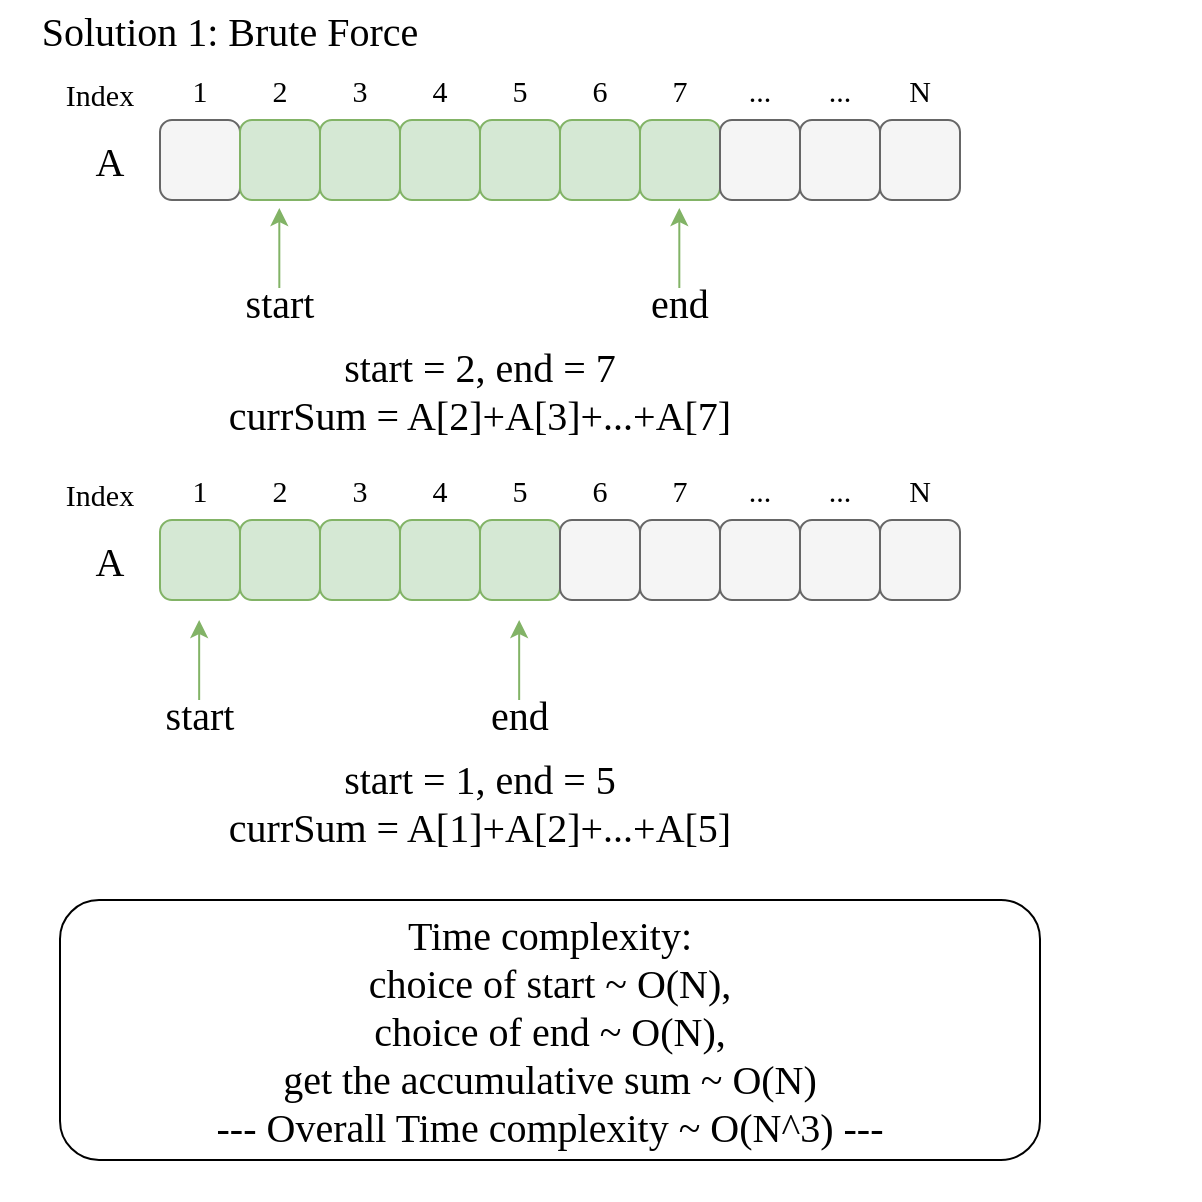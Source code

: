 <mxfile version="17.1.2" type="device" pages="8"><diagram id="vYqZ-wYTJfUK94mHCESG" name="Problem1_sol1_1"><mxGraphModel dx="652" dy="343" grid="1" gridSize="10" guides="1" tooltips="1" connect="1" arrows="1" fold="1" page="1" pageScale="1" pageWidth="600" pageHeight="300" math="0" shadow="0"><root><mxCell id="0"/><mxCell id="1" parent="0"/><mxCell id="WU4RmBM0VHdaBicTKLsW-1" value="" style="rounded=0;whiteSpace=wrap;html=1;fontFamily=Comic Sans MS;fontSize=15;fillColor=default;strokeColor=none;" vertex="1" parent="1"><mxGeometry width="600" height="600" as="geometry"/></mxCell><mxCell id="FlHGd7xrw85tnGD3-ay--1" value="&amp;nbsp;" style="rounded=1;whiteSpace=wrap;html=1;fillColor=#f5f5f5;fontColor=#333333;strokeColor=#666666;fontSize=20;" vertex="1" parent="1"><mxGeometry x="80" y="60" width="40" height="40" as="geometry"/></mxCell><mxCell id="FlHGd7xrw85tnGD3-ay--2" value="" style="rounded=1;whiteSpace=wrap;html=1;fillColor=#d5e8d4;strokeColor=#82b366;fontSize=20;" vertex="1" parent="1"><mxGeometry x="120" y="60" width="40" height="40" as="geometry"/></mxCell><mxCell id="FlHGd7xrw85tnGD3-ay--3" value="" style="rounded=1;whiteSpace=wrap;html=1;fillColor=#d5e8d4;strokeColor=#82b366;fontSize=20;" vertex="1" parent="1"><mxGeometry x="160" y="60" width="40" height="40" as="geometry"/></mxCell><mxCell id="FlHGd7xrw85tnGD3-ay--4" value="" style="rounded=1;whiteSpace=wrap;html=1;fillColor=#d5e8d4;strokeColor=#82b366;fontSize=20;" vertex="1" parent="1"><mxGeometry x="200" y="60" width="40" height="40" as="geometry"/></mxCell><mxCell id="FlHGd7xrw85tnGD3-ay--5" value="" style="rounded=1;whiteSpace=wrap;html=1;fillColor=#d5e8d4;strokeColor=#82b366;fontSize=20;" vertex="1" parent="1"><mxGeometry x="240" y="60" width="40" height="40" as="geometry"/></mxCell><mxCell id="FlHGd7xrw85tnGD3-ay--6" value="" style="rounded=1;whiteSpace=wrap;html=1;fillColor=#d5e8d4;strokeColor=#82b366;fontSize=20;" vertex="1" parent="1"><mxGeometry x="280" y="60" width="40" height="40" as="geometry"/></mxCell><mxCell id="FlHGd7xrw85tnGD3-ay--7" value="" style="rounded=1;whiteSpace=wrap;html=1;fillColor=#d5e8d4;strokeColor=#82b366;fontSize=20;" vertex="1" parent="1"><mxGeometry x="320" y="60" width="40" height="40" as="geometry"/></mxCell><mxCell id="FlHGd7xrw85tnGD3-ay--8" value="" style="rounded=1;whiteSpace=wrap;html=1;fillColor=#f5f5f5;fontColor=#333333;strokeColor=#666666;fontSize=20;" vertex="1" parent="1"><mxGeometry x="360" y="60" width="40" height="40" as="geometry"/></mxCell><mxCell id="FlHGd7xrw85tnGD3-ay--9" value="A" style="text;html=1;strokeColor=none;fillColor=none;align=center;verticalAlign=middle;whiteSpace=wrap;rounded=0;fontFamily=Comic Sans MS;fontSize=20;" vertex="1" parent="1"><mxGeometry x="40" y="65" width="30" height="30" as="geometry"/></mxCell><mxCell id="FlHGd7xrw85tnGD3-ay--10" value="" style="rounded=1;whiteSpace=wrap;html=1;fillColor=#f5f5f5;fontColor=#333333;strokeColor=#666666;fontSize=20;" vertex="1" parent="1"><mxGeometry x="400" y="60" width="40" height="40" as="geometry"/></mxCell><mxCell id="FlHGd7xrw85tnGD3-ay--11" value="Solution 1: Brute Force" style="text;html=1;strokeColor=none;fillColor=none;align=center;verticalAlign=middle;whiteSpace=wrap;rounded=0;fontFamily=Comic Sans MS;fontSize=20;" vertex="1" parent="1"><mxGeometry width="230" height="30" as="geometry"/></mxCell><mxCell id="FlHGd7xrw85tnGD3-ay--12" value="" style="endArrow=classic;html=1;rounded=0;fontFamily=Comic Sans MS;fontSize=20;fillColor=#d5e8d4;strokeColor=#82b366;" edge="1" parent="1"><mxGeometry width="50" height="50" relative="1" as="geometry"><mxPoint x="139.66" y="144" as="sourcePoint"/><mxPoint x="139.66" y="104" as="targetPoint"/></mxGeometry></mxCell><mxCell id="FlHGd7xrw85tnGD3-ay--13" value="" style="endArrow=classic;html=1;rounded=0;fontFamily=Comic Sans MS;fontSize=20;fillColor=#d5e8d4;strokeColor=#82b366;" edge="1" parent="1"><mxGeometry width="50" height="50" relative="1" as="geometry"><mxPoint x="339.66" y="144.0" as="sourcePoint"/><mxPoint x="339.66" y="104.0" as="targetPoint"/></mxGeometry></mxCell><mxCell id="FlHGd7xrw85tnGD3-ay--14" value="" style="rounded=1;whiteSpace=wrap;html=1;fillColor=#f5f5f5;fontColor=#333333;strokeColor=#666666;fontSize=20;" vertex="1" parent="1"><mxGeometry x="440" y="60" width="40" height="40" as="geometry"/></mxCell><mxCell id="FlHGd7xrw85tnGD3-ay--15" value="start" style="text;html=1;strokeColor=none;fillColor=none;align=center;verticalAlign=middle;whiteSpace=wrap;rounded=0;fontFamily=Comic Sans MS;fontSize=20;" vertex="1" parent="1"><mxGeometry x="110" y="136" width="60" height="30" as="geometry"/></mxCell><mxCell id="FlHGd7xrw85tnGD3-ay--16" value="end" style="text;html=1;strokeColor=none;fillColor=none;align=center;verticalAlign=middle;whiteSpace=wrap;rounded=0;fontFamily=Comic Sans MS;fontSize=20;" vertex="1" parent="1"><mxGeometry x="310" y="136" width="60" height="30" as="geometry"/></mxCell><mxCell id="FlHGd7xrw85tnGD3-ay--18" value="start = 2, end = 7&lt;br&gt;currSum = A[2]+A[3]+...+A[7]" style="text;html=1;strokeColor=none;fillColor=none;align=center;verticalAlign=middle;whiteSpace=wrap;rounded=0;fontFamily=Comic Sans MS;fontSize=20;" vertex="1" parent="1"><mxGeometry x="80" y="180" width="320" height="30" as="geometry"/></mxCell><mxCell id="FlHGd7xrw85tnGD3-ay--45" value="" style="endArrow=classic;html=1;rounded=0;fontFamily=Comic Sans MS;fontSize=20;fillColor=#d5e8d4;strokeColor=#82b366;" edge="1" parent="1"><mxGeometry width="50" height="50" relative="1" as="geometry"><mxPoint x="99.58" y="350" as="sourcePoint"/><mxPoint x="99.58" y="310" as="targetPoint"/></mxGeometry></mxCell><mxCell id="FlHGd7xrw85tnGD3-ay--46" value="" style="endArrow=classic;html=1;rounded=0;fontFamily=Comic Sans MS;fontSize=20;fillColor=#d5e8d4;strokeColor=#82b366;" edge="1" parent="1"><mxGeometry width="50" height="50" relative="1" as="geometry"><mxPoint x="259.58" y="350" as="sourcePoint"/><mxPoint x="259.58" y="310" as="targetPoint"/></mxGeometry></mxCell><mxCell id="FlHGd7xrw85tnGD3-ay--48" value="start" style="text;html=1;strokeColor=none;fillColor=none;align=center;verticalAlign=middle;whiteSpace=wrap;rounded=0;fontFamily=Comic Sans MS;fontSize=20;" vertex="1" parent="1"><mxGeometry x="70" y="342" width="60" height="30" as="geometry"/></mxCell><mxCell id="FlHGd7xrw85tnGD3-ay--49" value="end" style="text;html=1;strokeColor=none;fillColor=none;align=center;verticalAlign=middle;whiteSpace=wrap;rounded=0;fontFamily=Comic Sans MS;fontSize=20;" vertex="1" parent="1"><mxGeometry x="230" y="342" width="60" height="30" as="geometry"/></mxCell><mxCell id="FlHGd7xrw85tnGD3-ay--50" value="start = 1, end = 5&lt;br&gt;currSum = A[1]+A[2]+...+A[5]" style="text;html=1;strokeColor=none;fillColor=none;align=center;verticalAlign=middle;whiteSpace=wrap;rounded=0;fontFamily=Comic Sans MS;fontSize=20;" vertex="1" parent="1"><mxGeometry x="80" y="386" width="320" height="30" as="geometry"/></mxCell><mxCell id="FlHGd7xrw85tnGD3-ay--51" value="Time complexity:&lt;br&gt;choice of start ~ O(N),&lt;br&gt;choice of end ~ O(N),&lt;br&gt;get the accumulative sum ~ O(N)&lt;br&gt;--- Overall Time complexity ~ O(N^3) ---" style="rounded=1;whiteSpace=wrap;html=1;fontFamily=Comic Sans MS;fontSize=20;fillColor=none;" vertex="1" parent="1"><mxGeometry x="30" y="450" width="490" height="130" as="geometry"/></mxCell><mxCell id="qFjyk6b1Ade4l4uLepqg-1" value="&lt;font color=&quot;#000000&quot; style=&quot;font-size: 15px&quot;&gt;Index&lt;/font&gt;" style="text;html=1;strokeColor=none;fillColor=none;align=center;verticalAlign=middle;whiteSpace=wrap;rounded=0;fontFamily=Comic Sans MS;fontSize=20;fontColor=#EA6B66;" vertex="1" parent="1"><mxGeometry x="20" y="30" width="60" height="30" as="geometry"/></mxCell><mxCell id="qFjyk6b1Ade4l4uLepqg-2" value="1" style="text;html=1;strokeColor=none;fillColor=none;align=center;verticalAlign=middle;whiteSpace=wrap;rounded=0;fontFamily=Comic Sans MS;fontSize=15;fontColor=#000000;" vertex="1" parent="1"><mxGeometry x="70" y="30" width="60" height="30" as="geometry"/></mxCell><mxCell id="qFjyk6b1Ade4l4uLepqg-3" value="2" style="text;html=1;strokeColor=none;fillColor=none;align=center;verticalAlign=middle;whiteSpace=wrap;rounded=0;fontFamily=Comic Sans MS;fontSize=15;fontColor=#000000;" vertex="1" parent="1"><mxGeometry x="130" y="30" width="20" height="30" as="geometry"/></mxCell><mxCell id="qFjyk6b1Ade4l4uLepqg-4" value="3" style="text;html=1;strokeColor=none;fillColor=none;align=center;verticalAlign=middle;whiteSpace=wrap;rounded=0;fontFamily=Comic Sans MS;fontSize=15;fontColor=#000000;" vertex="1" parent="1"><mxGeometry x="170" y="30" width="20" height="30" as="geometry"/></mxCell><mxCell id="qFjyk6b1Ade4l4uLepqg-5" value="4" style="text;html=1;strokeColor=none;fillColor=none;align=center;verticalAlign=middle;whiteSpace=wrap;rounded=0;fontFamily=Comic Sans MS;fontSize=15;fontColor=#000000;" vertex="1" parent="1"><mxGeometry x="210" y="30" width="20" height="30" as="geometry"/></mxCell><mxCell id="qFjyk6b1Ade4l4uLepqg-6" value="5" style="text;html=1;strokeColor=none;fillColor=none;align=center;verticalAlign=middle;whiteSpace=wrap;rounded=0;fontFamily=Comic Sans MS;fontSize=15;fontColor=#000000;" vertex="1" parent="1"><mxGeometry x="250" y="30" width="20" height="30" as="geometry"/></mxCell><mxCell id="qFjyk6b1Ade4l4uLepqg-7" value="6" style="text;html=1;strokeColor=none;fillColor=none;align=center;verticalAlign=middle;whiteSpace=wrap;rounded=0;fontFamily=Comic Sans MS;fontSize=15;fontColor=#000000;" vertex="1" parent="1"><mxGeometry x="290" y="30" width="20" height="30" as="geometry"/></mxCell><mxCell id="qFjyk6b1Ade4l4uLepqg-8" value="7" style="text;html=1;strokeColor=none;fillColor=none;align=center;verticalAlign=middle;whiteSpace=wrap;rounded=0;fontFamily=Comic Sans MS;fontSize=15;fontColor=#000000;" vertex="1" parent="1"><mxGeometry x="330" y="30" width="20" height="30" as="geometry"/></mxCell><mxCell id="qFjyk6b1Ade4l4uLepqg-9" value="..." style="text;html=1;strokeColor=none;fillColor=none;align=center;verticalAlign=middle;whiteSpace=wrap;rounded=0;fontFamily=Comic Sans MS;fontSize=15;fontColor=#000000;" vertex="1" parent="1"><mxGeometry x="370" y="30" width="20" height="30" as="geometry"/></mxCell><mxCell id="qFjyk6b1Ade4l4uLepqg-10" value="..." style="text;html=1;strokeColor=none;fillColor=none;align=center;verticalAlign=middle;whiteSpace=wrap;rounded=0;fontFamily=Comic Sans MS;fontSize=15;fontColor=#000000;" vertex="1" parent="1"><mxGeometry x="410" y="30" width="20" height="30" as="geometry"/></mxCell><mxCell id="qFjyk6b1Ade4l4uLepqg-11" value="N" style="text;html=1;strokeColor=none;fillColor=none;align=center;verticalAlign=middle;whiteSpace=wrap;rounded=0;fontFamily=Comic Sans MS;fontSize=15;fontColor=#000000;" vertex="1" parent="1"><mxGeometry x="450" y="30" width="20" height="30" as="geometry"/></mxCell><mxCell id="qFjyk6b1Ade4l4uLepqg-44" value="&amp;nbsp;" style="rounded=1;whiteSpace=wrap;html=1;fillColor=#d5e8d4;strokeColor=#82b366;fontSize=20;" vertex="1" parent="1"><mxGeometry x="80" y="260" width="40" height="40" as="geometry"/></mxCell><mxCell id="qFjyk6b1Ade4l4uLepqg-45" value="" style="rounded=1;whiteSpace=wrap;html=1;fillColor=#d5e8d4;strokeColor=#82b366;fontSize=20;" vertex="1" parent="1"><mxGeometry x="120" y="260" width="40" height="40" as="geometry"/></mxCell><mxCell id="qFjyk6b1Ade4l4uLepqg-46" value="" style="rounded=1;whiteSpace=wrap;html=1;fillColor=#d5e8d4;strokeColor=#82b366;fontSize=20;" vertex="1" parent="1"><mxGeometry x="160" y="260" width="40" height="40" as="geometry"/></mxCell><mxCell id="qFjyk6b1Ade4l4uLepqg-47" value="" style="rounded=1;whiteSpace=wrap;html=1;fillColor=#d5e8d4;strokeColor=#82b366;fontSize=20;" vertex="1" parent="1"><mxGeometry x="200" y="260" width="40" height="40" as="geometry"/></mxCell><mxCell id="qFjyk6b1Ade4l4uLepqg-48" value="" style="rounded=1;whiteSpace=wrap;html=1;fillColor=#d5e8d4;strokeColor=#82b366;fontSize=20;" vertex="1" parent="1"><mxGeometry x="240" y="260" width="40" height="40" as="geometry"/></mxCell><mxCell id="qFjyk6b1Ade4l4uLepqg-49" value="" style="rounded=1;whiteSpace=wrap;html=1;fontSize=20;fillColor=#f5f5f5;fontColor=#333333;strokeColor=#666666;" vertex="1" parent="1"><mxGeometry x="280" y="260" width="40" height="40" as="geometry"/></mxCell><mxCell id="qFjyk6b1Ade4l4uLepqg-50" value="" style="rounded=1;whiteSpace=wrap;html=1;fontSize=20;fillColor=#f5f5f5;fontColor=#333333;strokeColor=#666666;" vertex="1" parent="1"><mxGeometry x="320" y="260" width="40" height="40" as="geometry"/></mxCell><mxCell id="qFjyk6b1Ade4l4uLepqg-51" value="" style="rounded=1;whiteSpace=wrap;html=1;fillColor=#f5f5f5;fontColor=#333333;strokeColor=#666666;fontSize=20;" vertex="1" parent="1"><mxGeometry x="360" y="260" width="40" height="40" as="geometry"/></mxCell><mxCell id="qFjyk6b1Ade4l4uLepqg-52" value="A" style="text;html=1;strokeColor=none;fillColor=none;align=center;verticalAlign=middle;whiteSpace=wrap;rounded=0;fontFamily=Comic Sans MS;fontSize=20;" vertex="1" parent="1"><mxGeometry x="40" y="265" width="30" height="30" as="geometry"/></mxCell><mxCell id="qFjyk6b1Ade4l4uLepqg-53" value="" style="rounded=1;whiteSpace=wrap;html=1;fillColor=#f5f5f5;fontColor=#333333;strokeColor=#666666;fontSize=20;" vertex="1" parent="1"><mxGeometry x="400" y="260" width="40" height="40" as="geometry"/></mxCell><mxCell id="qFjyk6b1Ade4l4uLepqg-54" value="" style="rounded=1;whiteSpace=wrap;html=1;fillColor=#f5f5f5;fontColor=#333333;strokeColor=#666666;fontSize=20;" vertex="1" parent="1"><mxGeometry x="440" y="260" width="40" height="40" as="geometry"/></mxCell><mxCell id="qFjyk6b1Ade4l4uLepqg-55" value="&lt;font color=&quot;#000000&quot; style=&quot;font-size: 15px&quot;&gt;Index&lt;/font&gt;" style="text;html=1;strokeColor=none;fillColor=none;align=center;verticalAlign=middle;whiteSpace=wrap;rounded=0;fontFamily=Comic Sans MS;fontSize=20;fontColor=#EA6B66;" vertex="1" parent="1"><mxGeometry x="20" y="230" width="60" height="30" as="geometry"/></mxCell><mxCell id="qFjyk6b1Ade4l4uLepqg-56" value="1" style="text;html=1;strokeColor=none;fillColor=none;align=center;verticalAlign=middle;whiteSpace=wrap;rounded=0;fontFamily=Comic Sans MS;fontSize=15;fontColor=#000000;" vertex="1" parent="1"><mxGeometry x="70" y="230" width="60" height="30" as="geometry"/></mxCell><mxCell id="qFjyk6b1Ade4l4uLepqg-57" value="2" style="text;html=1;strokeColor=none;fillColor=none;align=center;verticalAlign=middle;whiteSpace=wrap;rounded=0;fontFamily=Comic Sans MS;fontSize=15;fontColor=#000000;" vertex="1" parent="1"><mxGeometry x="130" y="230" width="20" height="30" as="geometry"/></mxCell><mxCell id="qFjyk6b1Ade4l4uLepqg-58" value="3" style="text;html=1;strokeColor=none;fillColor=none;align=center;verticalAlign=middle;whiteSpace=wrap;rounded=0;fontFamily=Comic Sans MS;fontSize=15;fontColor=#000000;" vertex="1" parent="1"><mxGeometry x="170" y="230" width="20" height="30" as="geometry"/></mxCell><mxCell id="qFjyk6b1Ade4l4uLepqg-59" value="4" style="text;html=1;strokeColor=none;fillColor=none;align=center;verticalAlign=middle;whiteSpace=wrap;rounded=0;fontFamily=Comic Sans MS;fontSize=15;fontColor=#000000;" vertex="1" parent="1"><mxGeometry x="210" y="230" width="20" height="30" as="geometry"/></mxCell><mxCell id="qFjyk6b1Ade4l4uLepqg-60" value="5" style="text;html=1;strokeColor=none;fillColor=none;align=center;verticalAlign=middle;whiteSpace=wrap;rounded=0;fontFamily=Comic Sans MS;fontSize=15;fontColor=#000000;" vertex="1" parent="1"><mxGeometry x="250" y="230" width="20" height="30" as="geometry"/></mxCell><mxCell id="qFjyk6b1Ade4l4uLepqg-61" value="6" style="text;html=1;strokeColor=none;fillColor=none;align=center;verticalAlign=middle;whiteSpace=wrap;rounded=0;fontFamily=Comic Sans MS;fontSize=15;fontColor=#000000;" vertex="1" parent="1"><mxGeometry x="290" y="230" width="20" height="30" as="geometry"/></mxCell><mxCell id="qFjyk6b1Ade4l4uLepqg-62" value="7" style="text;html=1;strokeColor=none;fillColor=none;align=center;verticalAlign=middle;whiteSpace=wrap;rounded=0;fontFamily=Comic Sans MS;fontSize=15;fontColor=#000000;" vertex="1" parent="1"><mxGeometry x="330" y="230" width="20" height="30" as="geometry"/></mxCell><mxCell id="qFjyk6b1Ade4l4uLepqg-63" value="..." style="text;html=1;strokeColor=none;fillColor=none;align=center;verticalAlign=middle;whiteSpace=wrap;rounded=0;fontFamily=Comic Sans MS;fontSize=15;fontColor=#000000;" vertex="1" parent="1"><mxGeometry x="370" y="230" width="20" height="30" as="geometry"/></mxCell><mxCell id="qFjyk6b1Ade4l4uLepqg-64" value="..." style="text;html=1;strokeColor=none;fillColor=none;align=center;verticalAlign=middle;whiteSpace=wrap;rounded=0;fontFamily=Comic Sans MS;fontSize=15;fontColor=#000000;" vertex="1" parent="1"><mxGeometry x="410" y="230" width="20" height="30" as="geometry"/></mxCell><mxCell id="qFjyk6b1Ade4l4uLepqg-65" value="N" style="text;html=1;strokeColor=none;fillColor=none;align=center;verticalAlign=middle;whiteSpace=wrap;rounded=0;fontFamily=Comic Sans MS;fontSize=15;fontColor=#000000;" vertex="1" parent="1"><mxGeometry x="450" y="230" width="20" height="30" as="geometry"/></mxCell></root></mxGraphModel></diagram><diagram id="3IrKzPGbwpUI8kMBcedk" name="Problem1_sol2_1"><mxGraphModel dx="920" dy="484" grid="1" gridSize="10" guides="1" tooltips="1" connect="1" arrows="1" fold="1" page="1" pageScale="1" pageWidth="600" pageHeight="300" math="0" shadow="0"><root><mxCell id="ZL_qBGGXEBRQDWBfyJs2-0"/><mxCell id="ZL_qBGGXEBRQDWBfyJs2-1" parent="ZL_qBGGXEBRQDWBfyJs2-0"/><mxCell id="s3zTGeYn_KnMLyTTZ-C_-0" value="" style="rounded=0;whiteSpace=wrap;html=1;fontFamily=Comic Sans MS;fontSize=15;fillColor=default;strokeColor=none;" vertex="1" parent="ZL_qBGGXEBRQDWBfyJs2-1"><mxGeometry width="600" height="600" as="geometry"/></mxCell><mxCell id="ZUAzGOWP5jFbE5GfKsud-10" value="Solution 2: Prefix Sum" style="text;html=1;strokeColor=none;fillColor=none;align=center;verticalAlign=middle;whiteSpace=wrap;rounded=0;fontFamily=Comic Sans MS;fontSize=20;" vertex="1" parent="ZL_qBGGXEBRQDWBfyJs2-1"><mxGeometry width="230" height="30" as="geometry"/></mxCell><mxCell id="ZUAzGOWP5jFbE5GfKsud-17" value="Build prefixSum array P, where P[i+1] = A[1]+A[2]+...A[i]" style="text;html=1;strokeColor=none;fillColor=none;align=center;verticalAlign=middle;whiteSpace=wrap;rounded=0;fontFamily=Comic Sans MS;fontSize=20;fontColor=#EA6B66;" vertex="1" parent="ZL_qBGGXEBRQDWBfyJs2-1"><mxGeometry x="10" y="50" width="310" height="30" as="geometry"/></mxCell><mxCell id="ZUAzGOWP5jFbE5GfKsud-18" value="" style="shape=flexArrow;endArrow=classic;html=1;rounded=0;fontFamily=Comic Sans MS;fontSize=20;fontColor=#EA6B66;" edge="1" parent="ZL_qBGGXEBRQDWBfyJs2-1"><mxGeometry width="50" height="50" relative="1" as="geometry"><mxPoint x="259.58" y="190" as="sourcePoint"/><mxPoint x="259.58" y="250" as="targetPoint"/></mxGeometry></mxCell><mxCell id="ZUAzGOWP5jFbE5GfKsud-19" value="-3" style="rounded=1;whiteSpace=wrap;html=1;fillColor=#f8cecc;strokeColor=#b85450;fontSize=20;" vertex="1" parent="ZL_qBGGXEBRQDWBfyJs2-1"><mxGeometry x="80" y="260" width="40" height="40" as="geometry"/></mxCell><mxCell id="ZUAzGOWP5jFbE5GfKsud-20" value="0" style="rounded=1;whiteSpace=wrap;html=1;fillColor=#f8cecc;strokeColor=#b85450;fontSize=20;" vertex="1" parent="ZL_qBGGXEBRQDWBfyJs2-1"><mxGeometry x="120" y="260" width="40" height="40" as="geometry"/></mxCell><mxCell id="ZUAzGOWP5jFbE5GfKsud-21" value="-2" style="rounded=1;whiteSpace=wrap;html=1;fillColor=#f8cecc;strokeColor=#b85450;fontSize=20;" vertex="1" parent="ZL_qBGGXEBRQDWBfyJs2-1"><mxGeometry x="160" y="260" width="40" height="40" as="geometry"/></mxCell><mxCell id="ZUAzGOWP5jFbE5GfKsud-22" value="-4" style="rounded=1;whiteSpace=wrap;html=1;fillColor=#f8cecc;strokeColor=#b85450;fontSize=20;" vertex="1" parent="ZL_qBGGXEBRQDWBfyJs2-1"><mxGeometry x="200" y="260" width="40" height="40" as="geometry"/></mxCell><mxCell id="ZUAzGOWP5jFbE5GfKsud-23" value="" style="rounded=1;whiteSpace=wrap;html=1;fillColor=#f8cecc;strokeColor=#b85450;fontSize=20;" vertex="1" parent="ZL_qBGGXEBRQDWBfyJs2-1"><mxGeometry x="240" y="260" width="40" height="40" as="geometry"/></mxCell><mxCell id="ZUAzGOWP5jFbE5GfKsud-24" value="..." style="rounded=1;whiteSpace=wrap;html=1;fillColor=#f8cecc;strokeColor=#b85450;fontSize=20;" vertex="1" parent="ZL_qBGGXEBRQDWBfyJs2-1"><mxGeometry x="280" y="260" width="40" height="40" as="geometry"/></mxCell><mxCell id="ZUAzGOWP5jFbE5GfKsud-25" value="" style="rounded=1;whiteSpace=wrap;html=1;fillColor=#f8cecc;strokeColor=#b85450;fontSize=20;" vertex="1" parent="ZL_qBGGXEBRQDWBfyJs2-1"><mxGeometry x="320" y="260" width="40" height="40" as="geometry"/></mxCell><mxCell id="ZUAzGOWP5jFbE5GfKsud-26" value="..." style="rounded=1;whiteSpace=wrap;html=1;fillColor=#f8cecc;strokeColor=#b85450;fontSize=20;" vertex="1" parent="ZL_qBGGXEBRQDWBfyJs2-1"><mxGeometry x="360" y="260" width="40" height="40" as="geometry"/></mxCell><mxCell id="ZUAzGOWP5jFbE5GfKsud-27" value="P" style="text;html=1;strokeColor=none;fillColor=none;align=center;verticalAlign=middle;whiteSpace=wrap;rounded=0;fontFamily=Comic Sans MS;fontSize=20;" vertex="1" parent="ZL_qBGGXEBRQDWBfyJs2-1"><mxGeometry x="10" y="265" width="30" height="30" as="geometry"/></mxCell><mxCell id="ZUAzGOWP5jFbE5GfKsud-28" value="" style="rounded=1;whiteSpace=wrap;html=1;fillColor=#f8cecc;strokeColor=#b85450;fontSize=20;" vertex="1" parent="ZL_qBGGXEBRQDWBfyJs2-1"><mxGeometry x="400" y="260" width="40" height="40" as="geometry"/></mxCell><mxCell id="ZUAzGOWP5jFbE5GfKsud-29" value="..." style="rounded=1;whiteSpace=wrap;html=1;fillColor=#f8cecc;strokeColor=#b85450;fontSize=20;" vertex="1" parent="ZL_qBGGXEBRQDWBfyJs2-1"><mxGeometry x="440" y="260" width="40" height="40" as="geometry"/></mxCell><mxCell id="ZUAzGOWP5jFbE5GfKsud-30" value="0" style="rounded=1;whiteSpace=wrap;html=1;fillColor=#f8cecc;strokeColor=#b85450;fontSize=20;" vertex="1" parent="ZL_qBGGXEBRQDWBfyJs2-1"><mxGeometry x="40" y="260" width="40" height="40" as="geometry"/></mxCell><mxCell id="ZNICeAZQA_Mdq8Zo6T5r-0" value="-3" style="rounded=1;whiteSpace=wrap;html=1;fillColor=#f5f5f5;strokeColor=#666666;fontSize=20;fontColor=#333333;" vertex="1" parent="ZL_qBGGXEBRQDWBfyJs2-1"><mxGeometry x="80" y="140" width="40" height="40" as="geometry"/></mxCell><mxCell id="ZNICeAZQA_Mdq8Zo6T5r-1" value="3" style="rounded=1;whiteSpace=wrap;html=1;fillColor=#f5f5f5;strokeColor=#666666;fontSize=20;fontColor=#333333;" vertex="1" parent="ZL_qBGGXEBRQDWBfyJs2-1"><mxGeometry x="120" y="140" width="40" height="40" as="geometry"/></mxCell><mxCell id="ZNICeAZQA_Mdq8Zo6T5r-2" value="-2" style="rounded=1;whiteSpace=wrap;html=1;fillColor=#f5f5f5;strokeColor=#666666;fontSize=20;fontColor=#333333;" vertex="1" parent="ZL_qBGGXEBRQDWBfyJs2-1"><mxGeometry x="160" y="140" width="40" height="40" as="geometry"/></mxCell><mxCell id="ZNICeAZQA_Mdq8Zo6T5r-3" value="-2" style="rounded=1;whiteSpace=wrap;html=1;fillColor=#f5f5f5;strokeColor=#666666;fontSize=20;fontColor=#333333;" vertex="1" parent="ZL_qBGGXEBRQDWBfyJs2-1"><mxGeometry x="200" y="140" width="40" height="40" as="geometry"/></mxCell><mxCell id="ZNICeAZQA_Mdq8Zo6T5r-4" value="1" style="rounded=1;whiteSpace=wrap;html=1;fillColor=#f5f5f5;strokeColor=#666666;fontSize=20;fontColor=#333333;" vertex="1" parent="ZL_qBGGXEBRQDWBfyJs2-1"><mxGeometry x="240" y="140" width="40" height="40" as="geometry"/></mxCell><mxCell id="ZNICeAZQA_Mdq8Zo6T5r-5" value="4" style="rounded=1;whiteSpace=wrap;html=1;fontSize=20;fillColor=#f5f5f5;fontColor=#333333;strokeColor=#666666;" vertex="1" parent="ZL_qBGGXEBRQDWBfyJs2-1"><mxGeometry x="280" y="140" width="40" height="40" as="geometry"/></mxCell><mxCell id="ZNICeAZQA_Mdq8Zo6T5r-6" value="-2" style="rounded=1;whiteSpace=wrap;html=1;fontSize=20;fillColor=#f5f5f5;fontColor=#333333;strokeColor=#666666;" vertex="1" parent="ZL_qBGGXEBRQDWBfyJs2-1"><mxGeometry x="320" y="140" width="40" height="40" as="geometry"/></mxCell><mxCell id="ZNICeAZQA_Mdq8Zo6T5r-7" value="..." style="rounded=1;whiteSpace=wrap;html=1;fillColor=#f5f5f5;fontColor=#333333;strokeColor=#666666;fontSize=20;" vertex="1" parent="ZL_qBGGXEBRQDWBfyJs2-1"><mxGeometry x="360" y="140" width="40" height="40" as="geometry"/></mxCell><mxCell id="ZNICeAZQA_Mdq8Zo6T5r-8" value="A" style="text;html=1;strokeColor=none;fillColor=none;align=center;verticalAlign=middle;whiteSpace=wrap;rounded=0;fontFamily=Comic Sans MS;fontSize=20;" vertex="1" parent="ZL_qBGGXEBRQDWBfyJs2-1"><mxGeometry x="40" y="145" width="30" height="30" as="geometry"/></mxCell><mxCell id="ZNICeAZQA_Mdq8Zo6T5r-9" value="..." style="rounded=1;whiteSpace=wrap;html=1;fillColor=#f5f5f5;fontColor=#333333;strokeColor=#666666;fontSize=20;" vertex="1" parent="ZL_qBGGXEBRQDWBfyJs2-1"><mxGeometry x="400" y="140" width="40" height="40" as="geometry"/></mxCell><mxCell id="ZNICeAZQA_Mdq8Zo6T5r-10" value="-3" style="rounded=1;whiteSpace=wrap;html=1;fillColor=#f5f5f5;fontColor=#333333;strokeColor=#666666;fontSize=20;" vertex="1" parent="ZL_qBGGXEBRQDWBfyJs2-1"><mxGeometry x="440" y="140" width="40" height="40" as="geometry"/></mxCell><mxCell id="ZNICeAZQA_Mdq8Zo6T5r-11" value="&lt;font color=&quot;#000000&quot; style=&quot;font-size: 15px&quot;&gt;Index&lt;/font&gt;" style="text;html=1;strokeColor=none;fillColor=none;align=center;verticalAlign=middle;whiteSpace=wrap;rounded=0;fontFamily=Comic Sans MS;fontSize=20;fontColor=#EA6B66;" vertex="1" parent="ZL_qBGGXEBRQDWBfyJs2-1"><mxGeometry x="20" y="110" width="60" height="30" as="geometry"/></mxCell><mxCell id="ZNICeAZQA_Mdq8Zo6T5r-12" value="1" style="text;html=1;strokeColor=none;fillColor=none;align=center;verticalAlign=middle;whiteSpace=wrap;rounded=0;fontFamily=Comic Sans MS;fontSize=15;fontColor=#000000;" vertex="1" parent="ZL_qBGGXEBRQDWBfyJs2-1"><mxGeometry x="70" y="110" width="60" height="30" as="geometry"/></mxCell><mxCell id="ZNICeAZQA_Mdq8Zo6T5r-13" value="2" style="text;html=1;strokeColor=none;fillColor=none;align=center;verticalAlign=middle;whiteSpace=wrap;rounded=0;fontFamily=Comic Sans MS;fontSize=15;fontColor=#000000;" vertex="1" parent="ZL_qBGGXEBRQDWBfyJs2-1"><mxGeometry x="130" y="110" width="20" height="30" as="geometry"/></mxCell><mxCell id="ZNICeAZQA_Mdq8Zo6T5r-14" value="3" style="text;html=1;strokeColor=none;fillColor=none;align=center;verticalAlign=middle;whiteSpace=wrap;rounded=0;fontFamily=Comic Sans MS;fontSize=15;fontColor=#000000;" vertex="1" parent="ZL_qBGGXEBRQDWBfyJs2-1"><mxGeometry x="170" y="110" width="20" height="30" as="geometry"/></mxCell><mxCell id="ZNICeAZQA_Mdq8Zo6T5r-15" value="4" style="text;html=1;strokeColor=none;fillColor=none;align=center;verticalAlign=middle;whiteSpace=wrap;rounded=0;fontFamily=Comic Sans MS;fontSize=15;fontColor=#000000;" vertex="1" parent="ZL_qBGGXEBRQDWBfyJs2-1"><mxGeometry x="210" y="110" width="20" height="30" as="geometry"/></mxCell><mxCell id="ZNICeAZQA_Mdq8Zo6T5r-16" value="5" style="text;html=1;strokeColor=none;fillColor=none;align=center;verticalAlign=middle;whiteSpace=wrap;rounded=0;fontFamily=Comic Sans MS;fontSize=15;fontColor=#000000;" vertex="1" parent="ZL_qBGGXEBRQDWBfyJs2-1"><mxGeometry x="250" y="110" width="20" height="30" as="geometry"/></mxCell><mxCell id="ZNICeAZQA_Mdq8Zo6T5r-17" value="6" style="text;html=1;strokeColor=none;fillColor=none;align=center;verticalAlign=middle;whiteSpace=wrap;rounded=0;fontFamily=Comic Sans MS;fontSize=15;fontColor=#000000;" vertex="1" parent="ZL_qBGGXEBRQDWBfyJs2-1"><mxGeometry x="290" y="110" width="20" height="30" as="geometry"/></mxCell><mxCell id="ZNICeAZQA_Mdq8Zo6T5r-18" value="7" style="text;html=1;strokeColor=none;fillColor=none;align=center;verticalAlign=middle;whiteSpace=wrap;rounded=0;fontFamily=Comic Sans MS;fontSize=15;fontColor=#000000;" vertex="1" parent="ZL_qBGGXEBRQDWBfyJs2-1"><mxGeometry x="330" y="110" width="20" height="30" as="geometry"/></mxCell><mxCell id="ZNICeAZQA_Mdq8Zo6T5r-19" value="..." style="text;html=1;strokeColor=none;fillColor=none;align=center;verticalAlign=middle;whiteSpace=wrap;rounded=0;fontFamily=Comic Sans MS;fontSize=15;fontColor=#000000;" vertex="1" parent="ZL_qBGGXEBRQDWBfyJs2-1"><mxGeometry x="370" y="110" width="20" height="30" as="geometry"/></mxCell><mxCell id="ZNICeAZQA_Mdq8Zo6T5r-20" value="..." style="text;html=1;strokeColor=none;fillColor=none;align=center;verticalAlign=middle;whiteSpace=wrap;rounded=0;fontFamily=Comic Sans MS;fontSize=15;fontColor=#000000;" vertex="1" parent="ZL_qBGGXEBRQDWBfyJs2-1"><mxGeometry x="410" y="110" width="20" height="30" as="geometry"/></mxCell><mxCell id="ZNICeAZQA_Mdq8Zo6T5r-21" value="N" style="text;html=1;strokeColor=none;fillColor=none;align=center;verticalAlign=middle;whiteSpace=wrap;rounded=0;fontFamily=Comic Sans MS;fontSize=15;fontColor=#000000;" vertex="1" parent="ZL_qBGGXEBRQDWBfyJs2-1"><mxGeometry x="450" y="110" width="20" height="30" as="geometry"/></mxCell><mxCell id="ZNICeAZQA_Mdq8Zo6T5r-22" value="P[1]=0" style="text;html=1;strokeColor=none;fillColor=none;align=center;verticalAlign=middle;whiteSpace=wrap;rounded=0;fontFamily=Comic Sans MS;fontSize=15;fontColor=#000000;" vertex="1" parent="ZL_qBGGXEBRQDWBfyJs2-1"><mxGeometry x="25" y="310" width="60" height="30" as="geometry"/></mxCell><mxCell id="ZNICeAZQA_Mdq8Zo6T5r-23" value="P[2]=A[1]=-3" style="text;html=1;strokeColor=none;fillColor=none;align=center;verticalAlign=middle;whiteSpace=wrap;rounded=0;fontFamily=Comic Sans MS;fontSize=15;fontColor=#000000;" vertex="1" parent="ZL_qBGGXEBRQDWBfyJs2-1"><mxGeometry x="26" y="350" width="100" height="30" as="geometry"/></mxCell><mxCell id="ZNICeAZQA_Mdq8Zo6T5r-24" value="P[3]=A[1]+A[2]=0" style="text;html=1;strokeColor=none;fillColor=none;align=center;verticalAlign=middle;whiteSpace=wrap;rounded=0;fontFamily=Comic Sans MS;fontSize=15;fontColor=#000000;" vertex="1" parent="ZL_qBGGXEBRQDWBfyJs2-1"><mxGeometry x="26" y="390" width="130" height="30" as="geometry"/></mxCell><mxCell id="ZNICeAZQA_Mdq8Zo6T5r-25" value="" style="endArrow=classic;html=1;rounded=0;fontFamily=Comic Sans MS;fontSize=15;fontColor=#000000;" edge="1" parent="ZL_qBGGXEBRQDWBfyJs2-1"><mxGeometry width="50" height="50" relative="1" as="geometry"><mxPoint x="100" y="350" as="sourcePoint"/><mxPoint x="100" y="310" as="targetPoint"/></mxGeometry></mxCell><mxCell id="ZNICeAZQA_Mdq8Zo6T5r-26" value="" style="endArrow=classic;html=1;rounded=0;fontFamily=Comic Sans MS;fontSize=15;fontColor=#000000;" edge="1" parent="ZL_qBGGXEBRQDWBfyJs2-1"><mxGeometry width="50" height="50" relative="1" as="geometry"><mxPoint x="140.24" y="390" as="sourcePoint"/><mxPoint x="140" y="310" as="targetPoint"/></mxGeometry></mxCell><mxCell id="ZNICeAZQA_Mdq8Zo6T5r-27" value="P[4]=A[1]+A[2]+A[3]=-2" style="text;html=1;strokeColor=none;fillColor=none;align=center;verticalAlign=middle;whiteSpace=wrap;rounded=0;fontFamily=Comic Sans MS;fontSize=15;fontColor=#000000;" vertex="1" parent="ZL_qBGGXEBRQDWBfyJs2-1"><mxGeometry x="25" y="430" width="180" height="30" as="geometry"/></mxCell><mxCell id="ZNICeAZQA_Mdq8Zo6T5r-28" value="" style="endArrow=classic;html=1;rounded=0;fontFamily=Comic Sans MS;fontSize=15;fontColor=#000000;" edge="1" parent="ZL_qBGGXEBRQDWBfyJs2-1"><mxGeometry width="50" height="50" relative="1" as="geometry"><mxPoint x="180" y="430" as="sourcePoint"/><mxPoint x="179.58" y="310" as="targetPoint"/></mxGeometry></mxCell><mxCell id="ZNICeAZQA_Mdq8Zo6T5r-31" value="P[4]=A[1]+A[2]+A[3]+A[4]=-4" style="text;html=1;strokeColor=none;fillColor=none;align=center;verticalAlign=middle;whiteSpace=wrap;rounded=0;fontFamily=Comic Sans MS;fontSize=15;fontColor=#000000;" vertex="1" parent="ZL_qBGGXEBRQDWBfyJs2-1"><mxGeometry x="30" y="470" width="210" height="30" as="geometry"/></mxCell><mxCell id="ZNICeAZQA_Mdq8Zo6T5r-32" value="" style="endArrow=classic;html=1;rounded=0;fontFamily=Comic Sans MS;fontSize=15;fontColor=#000000;" edge="1" parent="ZL_qBGGXEBRQDWBfyJs2-1"><mxGeometry width="50" height="50" relative="1" as="geometry"><mxPoint x="220" y="470" as="sourcePoint"/><mxPoint x="219.58" y="310" as="targetPoint"/></mxGeometry></mxCell><mxCell id="ZNICeAZQA_Mdq8Zo6T5r-35" value="" style="endArrow=classic;html=1;rounded=0;fontFamily=Comic Sans MS;fontSize=15;fontColor=#000000;" edge="1" parent="ZL_qBGGXEBRQDWBfyJs2-1"><mxGeometry width="50" height="50" relative="1" as="geometry"><mxPoint x="460" y="520" as="sourcePoint"/><mxPoint x="459.58" y="310" as="targetPoint"/></mxGeometry></mxCell><mxCell id="ZNICeAZQA_Mdq8Zo6T5r-36" value="P[N+1]=A[1]+A[2]+A[3]+A[4]+...+A[N]" style="text;html=1;strokeColor=none;fillColor=none;align=center;verticalAlign=middle;whiteSpace=wrap;rounded=0;fontFamily=Comic Sans MS;fontSize=15;fontColor=#000000;" vertex="1" parent="ZL_qBGGXEBRQDWBfyJs2-1"><mxGeometry x="235" y="520" width="210" height="30" as="geometry"/></mxCell></root></mxGraphModel></diagram><diagram name="Problem1_sol2_2" id="Jn8QCDeFGcFWiTJPxoKO"><mxGraphModel dx="920" dy="484" grid="1" gridSize="10" guides="1" tooltips="1" connect="1" arrows="1" fold="1" page="1" pageScale="1" pageWidth="600" pageHeight="300" math="0" shadow="0"><root><mxCell id="0mX4oHkcOylGOTtd_G7g-0"/><mxCell id="0mX4oHkcOylGOTtd_G7g-1" parent="0mX4oHkcOylGOTtd_G7g-0"/><mxCell id="zfGQx3cCyPdl-cnWzgDf-0" value="" style="rounded=0;whiteSpace=wrap;html=1;fontFamily=Comic Sans MS;fontSize=15;fillColor=default;strokeColor=none;" vertex="1" parent="0mX4oHkcOylGOTtd_G7g-1"><mxGeometry width="600" height="600" as="geometry"/></mxCell><mxCell id="0mX4oHkcOylGOTtd_G7g-2" value="Solution 2: Prefix Sum" style="text;html=1;strokeColor=none;fillColor=none;align=center;verticalAlign=middle;whiteSpace=wrap;rounded=0;fontFamily=Comic Sans MS;fontSize=20;" vertex="1" parent="0mX4oHkcOylGOTtd_G7g-1"><mxGeometry width="230" height="30" as="geometry"/></mxCell><mxCell id="0mX4oHkcOylGOTtd_G7g-3" value="Build prefixSum array P, where P[i+1] = A[1]+A[2]+...A[i]" style="text;html=1;strokeColor=none;fillColor=none;align=center;verticalAlign=middle;whiteSpace=wrap;rounded=0;fontFamily=Comic Sans MS;fontSize=20;fontColor=#EA6B66;" vertex="1" parent="0mX4oHkcOylGOTtd_G7g-1"><mxGeometry x="10" y="50" width="310" height="30" as="geometry"/></mxCell><mxCell id="0mX4oHkcOylGOTtd_G7g-5" value="-3" style="rounded=1;whiteSpace=wrap;html=1;fillColor=#f8cecc;strokeColor=#b85450;fontSize=20;" vertex="1" parent="0mX4oHkcOylGOTtd_G7g-1"><mxGeometry x="80" y="200" width="40" height="40" as="geometry"/></mxCell><mxCell id="0mX4oHkcOylGOTtd_G7g-6" value="0" style="rounded=1;whiteSpace=wrap;html=1;fillColor=#f8cecc;strokeColor=#b85450;fontSize=20;" vertex="1" parent="0mX4oHkcOylGOTtd_G7g-1"><mxGeometry x="120" y="200" width="40" height="40" as="geometry"/></mxCell><mxCell id="0mX4oHkcOylGOTtd_G7g-7" value="-2" style="rounded=1;whiteSpace=wrap;html=1;fillColor=#f8cecc;strokeColor=#b85450;fontSize=20;" vertex="1" parent="0mX4oHkcOylGOTtd_G7g-1"><mxGeometry x="160" y="200" width="40" height="40" as="geometry"/></mxCell><mxCell id="0mX4oHkcOylGOTtd_G7g-8" value="-4" style="rounded=1;whiteSpace=wrap;html=1;fillColor=#f8cecc;strokeColor=#b85450;fontSize=20;" vertex="1" parent="0mX4oHkcOylGOTtd_G7g-1"><mxGeometry x="200" y="200" width="40" height="40" as="geometry"/></mxCell><mxCell id="0mX4oHkcOylGOTtd_G7g-9" value="-3" style="rounded=1;whiteSpace=wrap;html=1;fillColor=#f8cecc;strokeColor=#b85450;fontSize=20;" vertex="1" parent="0mX4oHkcOylGOTtd_G7g-1"><mxGeometry x="240" y="200" width="40" height="40" as="geometry"/></mxCell><mxCell id="0mX4oHkcOylGOTtd_G7g-10" value="1" style="rounded=1;whiteSpace=wrap;html=1;fillColor=#f8cecc;strokeColor=#b85450;fontSize=20;" vertex="1" parent="0mX4oHkcOylGOTtd_G7g-1"><mxGeometry x="280" y="200" width="40" height="40" as="geometry"/></mxCell><mxCell id="0mX4oHkcOylGOTtd_G7g-11" value="-1" style="rounded=1;whiteSpace=wrap;html=1;fillColor=#f8cecc;strokeColor=#b85450;fontSize=20;" vertex="1" parent="0mX4oHkcOylGOTtd_G7g-1"><mxGeometry x="320" y="200" width="40" height="40" as="geometry"/></mxCell><mxCell id="0mX4oHkcOylGOTtd_G7g-12" value="..." style="rounded=1;whiteSpace=wrap;html=1;fillColor=#f8cecc;strokeColor=#b85450;fontSize=20;" vertex="1" parent="0mX4oHkcOylGOTtd_G7g-1"><mxGeometry x="360" y="200" width="40" height="40" as="geometry"/></mxCell><mxCell id="0mX4oHkcOylGOTtd_G7g-13" value="P" style="text;html=1;strokeColor=none;fillColor=none;align=center;verticalAlign=middle;whiteSpace=wrap;rounded=0;fontFamily=Comic Sans MS;fontSize=20;" vertex="1" parent="0mX4oHkcOylGOTtd_G7g-1"><mxGeometry x="10" y="205" width="30" height="30" as="geometry"/></mxCell><mxCell id="0mX4oHkcOylGOTtd_G7g-14" value="" style="rounded=1;whiteSpace=wrap;html=1;fillColor=#f8cecc;strokeColor=#b85450;fontSize=20;" vertex="1" parent="0mX4oHkcOylGOTtd_G7g-1"><mxGeometry x="400" y="200" width="40" height="40" as="geometry"/></mxCell><mxCell id="0mX4oHkcOylGOTtd_G7g-15" value="..." style="rounded=1;whiteSpace=wrap;html=1;fillColor=#f8cecc;strokeColor=#b85450;fontSize=20;" vertex="1" parent="0mX4oHkcOylGOTtd_G7g-1"><mxGeometry x="440" y="200" width="40" height="40" as="geometry"/></mxCell><mxCell id="0mX4oHkcOylGOTtd_G7g-16" value="0" style="rounded=1;whiteSpace=wrap;html=1;fillColor=#f8cecc;strokeColor=#b85450;fontSize=20;" vertex="1" parent="0mX4oHkcOylGOTtd_G7g-1"><mxGeometry x="40" y="200" width="40" height="40" as="geometry"/></mxCell><mxCell id="0mX4oHkcOylGOTtd_G7g-17" value="-3" style="rounded=1;whiteSpace=wrap;html=1;fillColor=#f5f5f5;strokeColor=#666666;fontSize=20;fontColor=#333333;" vertex="1" parent="0mX4oHkcOylGOTtd_G7g-1"><mxGeometry x="80" y="140" width="40" height="40" as="geometry"/></mxCell><mxCell id="0mX4oHkcOylGOTtd_G7g-18" value="3" style="rounded=1;whiteSpace=wrap;html=1;fillColor=#d5e8d4;strokeColor=#82b366;fontSize=20;" vertex="1" parent="0mX4oHkcOylGOTtd_G7g-1"><mxGeometry x="120" y="140" width="40" height="40" as="geometry"/></mxCell><mxCell id="0mX4oHkcOylGOTtd_G7g-19" value="-2" style="rounded=1;whiteSpace=wrap;html=1;fillColor=#d5e8d4;strokeColor=#82b366;fontSize=20;" vertex="1" parent="0mX4oHkcOylGOTtd_G7g-1"><mxGeometry x="160" y="140" width="40" height="40" as="geometry"/></mxCell><mxCell id="0mX4oHkcOylGOTtd_G7g-20" value="-2" style="rounded=1;whiteSpace=wrap;html=1;fillColor=#d5e8d4;strokeColor=#82b366;fontSize=20;" vertex="1" parent="0mX4oHkcOylGOTtd_G7g-1"><mxGeometry x="200" y="140" width="40" height="40" as="geometry"/></mxCell><mxCell id="0mX4oHkcOylGOTtd_G7g-21" value="1" style="rounded=1;whiteSpace=wrap;html=1;fillColor=#d5e8d4;strokeColor=#82b366;fontSize=20;" vertex="1" parent="0mX4oHkcOylGOTtd_G7g-1"><mxGeometry x="240" y="140" width="40" height="40" as="geometry"/></mxCell><mxCell id="0mX4oHkcOylGOTtd_G7g-22" value="4" style="rounded=1;whiteSpace=wrap;html=1;fontSize=20;fillColor=#d5e8d4;strokeColor=#82b366;" vertex="1" parent="0mX4oHkcOylGOTtd_G7g-1"><mxGeometry x="280" y="140" width="40" height="40" as="geometry"/></mxCell><mxCell id="0mX4oHkcOylGOTtd_G7g-23" value="-2" style="rounded=1;whiteSpace=wrap;html=1;fontSize=20;fillColor=#d5e8d4;strokeColor=#82b366;" vertex="1" parent="0mX4oHkcOylGOTtd_G7g-1"><mxGeometry x="320" y="140" width="40" height="40" as="geometry"/></mxCell><mxCell id="0mX4oHkcOylGOTtd_G7g-24" value="..." style="rounded=1;whiteSpace=wrap;html=1;fillColor=#f5f5f5;fontColor=#333333;strokeColor=#666666;fontSize=20;" vertex="1" parent="0mX4oHkcOylGOTtd_G7g-1"><mxGeometry x="360" y="140" width="40" height="40" as="geometry"/></mxCell><mxCell id="0mX4oHkcOylGOTtd_G7g-25" value="A" style="text;html=1;strokeColor=none;fillColor=none;align=center;verticalAlign=middle;whiteSpace=wrap;rounded=0;fontFamily=Comic Sans MS;fontSize=20;" vertex="1" parent="0mX4oHkcOylGOTtd_G7g-1"><mxGeometry x="40" y="145" width="30" height="30" as="geometry"/></mxCell><mxCell id="0mX4oHkcOylGOTtd_G7g-26" value="..." style="rounded=1;whiteSpace=wrap;html=1;fillColor=#f5f5f5;fontColor=#333333;strokeColor=#666666;fontSize=20;" vertex="1" parent="0mX4oHkcOylGOTtd_G7g-1"><mxGeometry x="400" y="140" width="40" height="40" as="geometry"/></mxCell><mxCell id="0mX4oHkcOylGOTtd_G7g-27" value="-3" style="rounded=1;whiteSpace=wrap;html=1;fillColor=#f5f5f5;fontColor=#333333;strokeColor=#666666;fontSize=20;" vertex="1" parent="0mX4oHkcOylGOTtd_G7g-1"><mxGeometry x="440" y="140" width="40" height="40" as="geometry"/></mxCell><mxCell id="0mX4oHkcOylGOTtd_G7g-28" value="&lt;font color=&quot;#000000&quot; style=&quot;font-size: 15px&quot;&gt;Index&lt;/font&gt;" style="text;html=1;strokeColor=none;fillColor=none;align=center;verticalAlign=middle;whiteSpace=wrap;rounded=0;fontFamily=Comic Sans MS;fontSize=20;fontColor=#EA6B66;" vertex="1" parent="0mX4oHkcOylGOTtd_G7g-1"><mxGeometry x="20" y="110" width="60" height="30" as="geometry"/></mxCell><mxCell id="0mX4oHkcOylGOTtd_G7g-29" value="1" style="text;html=1;strokeColor=none;fillColor=none;align=center;verticalAlign=middle;whiteSpace=wrap;rounded=0;fontFamily=Comic Sans MS;fontSize=15;fontColor=#000000;" vertex="1" parent="0mX4oHkcOylGOTtd_G7g-1"><mxGeometry x="70" y="110" width="60" height="30" as="geometry"/></mxCell><mxCell id="0mX4oHkcOylGOTtd_G7g-30" value="2" style="text;html=1;strokeColor=none;fillColor=none;align=center;verticalAlign=middle;whiteSpace=wrap;rounded=0;fontFamily=Comic Sans MS;fontSize=15;fontColor=#000000;" vertex="1" parent="0mX4oHkcOylGOTtd_G7g-1"><mxGeometry x="130" y="110" width="20" height="30" as="geometry"/></mxCell><mxCell id="0mX4oHkcOylGOTtd_G7g-31" value="3" style="text;html=1;strokeColor=none;fillColor=none;align=center;verticalAlign=middle;whiteSpace=wrap;rounded=0;fontFamily=Comic Sans MS;fontSize=15;fontColor=#000000;" vertex="1" parent="0mX4oHkcOylGOTtd_G7g-1"><mxGeometry x="170" y="110" width="20" height="30" as="geometry"/></mxCell><mxCell id="0mX4oHkcOylGOTtd_G7g-32" value="4" style="text;html=1;strokeColor=none;fillColor=none;align=center;verticalAlign=middle;whiteSpace=wrap;rounded=0;fontFamily=Comic Sans MS;fontSize=15;fontColor=#000000;" vertex="1" parent="0mX4oHkcOylGOTtd_G7g-1"><mxGeometry x="210" y="110" width="20" height="30" as="geometry"/></mxCell><mxCell id="0mX4oHkcOylGOTtd_G7g-33" value="5" style="text;html=1;strokeColor=none;fillColor=none;align=center;verticalAlign=middle;whiteSpace=wrap;rounded=0;fontFamily=Comic Sans MS;fontSize=15;fontColor=#000000;" vertex="1" parent="0mX4oHkcOylGOTtd_G7g-1"><mxGeometry x="250" y="110" width="20" height="30" as="geometry"/></mxCell><mxCell id="0mX4oHkcOylGOTtd_G7g-34" value="6" style="text;html=1;strokeColor=none;fillColor=none;align=center;verticalAlign=middle;whiteSpace=wrap;rounded=0;fontFamily=Comic Sans MS;fontSize=15;fontColor=#000000;" vertex="1" parent="0mX4oHkcOylGOTtd_G7g-1"><mxGeometry x="290" y="110" width="20" height="30" as="geometry"/></mxCell><mxCell id="0mX4oHkcOylGOTtd_G7g-35" value="7" style="text;html=1;strokeColor=none;fillColor=none;align=center;verticalAlign=middle;whiteSpace=wrap;rounded=0;fontFamily=Comic Sans MS;fontSize=15;fontColor=#000000;" vertex="1" parent="0mX4oHkcOylGOTtd_G7g-1"><mxGeometry x="330" y="110" width="20" height="30" as="geometry"/></mxCell><mxCell id="0mX4oHkcOylGOTtd_G7g-36" value="..." style="text;html=1;strokeColor=none;fillColor=none;align=center;verticalAlign=middle;whiteSpace=wrap;rounded=0;fontFamily=Comic Sans MS;fontSize=15;fontColor=#000000;" vertex="1" parent="0mX4oHkcOylGOTtd_G7g-1"><mxGeometry x="370" y="110" width="20" height="30" as="geometry"/></mxCell><mxCell id="0mX4oHkcOylGOTtd_G7g-37" value="..." style="text;html=1;strokeColor=none;fillColor=none;align=center;verticalAlign=middle;whiteSpace=wrap;rounded=0;fontFamily=Comic Sans MS;fontSize=15;fontColor=#000000;" vertex="1" parent="0mX4oHkcOylGOTtd_G7g-1"><mxGeometry x="410" y="110" width="20" height="30" as="geometry"/></mxCell><mxCell id="0mX4oHkcOylGOTtd_G7g-38" value="N" style="text;html=1;strokeColor=none;fillColor=none;align=center;verticalAlign=middle;whiteSpace=wrap;rounded=0;fontFamily=Comic Sans MS;fontSize=15;fontColor=#000000;" vertex="1" parent="0mX4oHkcOylGOTtd_G7g-1"><mxGeometry x="450" y="110" width="20" height="30" as="geometry"/></mxCell><mxCell id="p8ml_qwbLihsskkgcOon-0" value="" style="endArrow=classic;html=1;rounded=0;fontFamily=Comic Sans MS;fontSize=20;fillColor=#d5e8d4;strokeColor=#82b366;" edge="1" parent="0mX4oHkcOylGOTtd_G7g-1"><mxGeometry width="50" height="50" relative="1" as="geometry"><mxPoint x="139.66" y="290" as="sourcePoint"/><mxPoint x="139.66" y="250" as="targetPoint"/></mxGeometry></mxCell><mxCell id="p8ml_qwbLihsskkgcOon-1" value="" style="endArrow=classic;html=1;rounded=0;fontFamily=Comic Sans MS;fontSize=20;fillColor=#d5e8d4;strokeColor=#82b366;" edge="1" parent="0mX4oHkcOylGOTtd_G7g-1"><mxGeometry width="50" height="50" relative="1" as="geometry"><mxPoint x="339.66" y="290" as="sourcePoint"/><mxPoint x="339.66" y="250.0" as="targetPoint"/></mxGeometry></mxCell><mxCell id="p8ml_qwbLihsskkgcOon-2" value="start" style="text;html=1;strokeColor=none;fillColor=none;align=center;verticalAlign=middle;whiteSpace=wrap;rounded=0;fontFamily=Comic Sans MS;fontSize=20;" vertex="1" parent="0mX4oHkcOylGOTtd_G7g-1"><mxGeometry x="110" y="282" width="60" height="30" as="geometry"/></mxCell><mxCell id="p8ml_qwbLihsskkgcOon-3" value="end" style="text;html=1;strokeColor=none;fillColor=none;align=center;verticalAlign=middle;whiteSpace=wrap;rounded=0;fontFamily=Comic Sans MS;fontSize=20;" vertex="1" parent="0mX4oHkcOylGOTtd_G7g-1"><mxGeometry x="310" y="282" width="60" height="30" as="geometry"/></mxCell><mxCell id="p8ml_qwbLihsskkgcOon-4" value="According to the definition of P[i]: P[8]=A[1]+A[2]+...+A[7]&lt;br&gt;P[2]=A[1]" style="text;html=1;strokeColor=none;fillColor=none;align=center;verticalAlign=middle;whiteSpace=wrap;rounded=0;fontFamily=Comic Sans MS;fontSize=20;" vertex="1" parent="0mX4oHkcOylGOTtd_G7g-1"><mxGeometry x="7.5" y="330" width="215" height="85" as="geometry"/></mxCell><mxCell id="al2W5f5cUTXVCnjLwvnX-0" value="Time complexity:&lt;br&gt;choice of start ~ O(N),&lt;br&gt;choice of end ~ O(N),&lt;br&gt;get the accumulative sum ~ O(1)&lt;br&gt;--- Overall Time complexity ~ O(N^2) ---" style="rounded=1;whiteSpace=wrap;html=1;fontFamily=Comic Sans MS;fontSize=20;fillColor=none;" vertex="1" parent="0mX4oHkcOylGOTtd_G7g-1"><mxGeometry x="30" y="470" width="490" height="130" as="geometry"/></mxCell><mxCell id="al2W5f5cUTXVCnjLwvnX-1" value="&lt;span style=&quot;font-size: 20px&quot;&gt;currSum&lt;/span&gt;&lt;br style=&quot;font-size: 20px&quot;&gt;&lt;span style=&quot;font-size: 20px&quot;&gt;=A[2]+A[3]+...+A[7]&lt;/span&gt;&lt;br style=&quot;font-size: 20px&quot;&gt;&lt;span style=&quot;font-size: 20px&quot;&gt;=(A[1]+A[2]+A[3]+...+A[7])-(A[1])&lt;/span&gt;&lt;br style=&quot;font-size: 20px&quot;&gt;&lt;span style=&quot;font-size: 20px&quot;&gt;=P[8]-P[2]&lt;/span&gt;&lt;br style=&quot;font-size: 20px&quot;&gt;&lt;span style=&quot;font-size: 20px&quot;&gt;=2&lt;/span&gt;" style="text;html=1;strokeColor=none;fillColor=none;align=left;verticalAlign=middle;whiteSpace=wrap;rounded=0;fontFamily=Comic Sans MS;fontSize=15;fontColor=#000000;" vertex="1" parent="0mX4oHkcOylGOTtd_G7g-1"><mxGeometry x="280" y="312" width="310" height="150" as="geometry"/></mxCell><mxCell id="al2W5f5cUTXVCnjLwvnX-3" value="" style="shape=flexArrow;endArrow=classic;html=1;rounded=0;fontFamily=Comic Sans MS;fontSize=15;fontColor=#000000;entryX=0.004;entryY=0.399;entryDx=0;entryDy=0;entryPerimeter=0;" edge="1" parent="0mX4oHkcOylGOTtd_G7g-1" source="p8ml_qwbLihsskkgcOon-4" target="al2W5f5cUTXVCnjLwvnX-1"><mxGeometry width="50" height="50" relative="1" as="geometry"><mxPoint x="240" y="360" as="sourcePoint"/><mxPoint x="270" y="360" as="targetPoint"/></mxGeometry></mxCell></root></mxGraphModel></diagram><diagram id="1tO1nMLrCxllmcIfkNVD" name="Problem1_sol3_1"><mxGraphModel dx="782" dy="411" grid="1" gridSize="10" guides="1" tooltips="1" connect="1" arrows="1" fold="1" page="1" pageScale="1" pageWidth="600" pageHeight="300" math="0" shadow="0"><root><mxCell id="XyjlPxrtmJCb5lC52tu0-0"/><mxCell id="XyjlPxrtmJCb5lC52tu0-1" parent="XyjlPxrtmJCb5lC52tu0-0"/><mxCell id="UOycHO0L1SaAWMsZMJL7-0" value="" style="rounded=0;whiteSpace=wrap;html=1;fontFamily=Comic Sans MS;fontSize=15;fillColor=default;strokeColor=none;" vertex="1" parent="XyjlPxrtmJCb5lC52tu0-1"><mxGeometry width="600" height="600" as="geometry"/></mxCell><mxCell id="FYXQTb7T_K3dgkUFS9p6-0" value="Solution 2: Prefix Sum+ Memorization + Single Pass" style="text;html=1;strokeColor=none;fillColor=none;align=center;verticalAlign=middle;whiteSpace=wrap;rounded=0;fontFamily=Comic Sans MS;fontSize=20;" vertex="1" parent="XyjlPxrtmJCb5lC52tu0-1"><mxGeometry width="490" height="30" as="geometry"/></mxCell><mxCell id="FYXQTb7T_K3dgkUFS9p6-1" value="1. Build prefixSum array P, where &lt;br&gt;&lt;div style=&quot;text-align: center&quot;&gt;&lt;span&gt;P[i+1] = A[1]+A[2]+...A[i]&lt;/span&gt;&lt;/div&gt;2. During the iteration, for each index i, we find the maximum sum of all the possible subarrays ending by A[i]." style="text;html=1;strokeColor=none;fillColor=none;align=left;verticalAlign=middle;whiteSpace=wrap;rounded=0;fontFamily=Comic Sans MS;fontSize=20;fontColor=#EA6B66;" vertex="1" parent="XyjlPxrtmJCb5lC52tu0-1"><mxGeometry x="10" y="70" width="420" height="50" as="geometry"/></mxCell><mxCell id="S5WzFgL2fmr9r1PnPOVi-0" value="" style="shape=flexArrow;endArrow=classic;html=1;rounded=0;fontFamily=Comic Sans MS;fontSize=20;fontColor=#EA6B66;" edge="1" parent="XyjlPxrtmJCb5lC52tu0-1"><mxGeometry width="50" height="50" relative="1" as="geometry"><mxPoint x="259.58" y="240" as="sourcePoint"/><mxPoint x="259.58" y="300" as="targetPoint"/></mxGeometry></mxCell><mxCell id="S5WzFgL2fmr9r1PnPOVi-1" value="-3" style="rounded=1;whiteSpace=wrap;html=1;fillColor=#f8cecc;strokeColor=#b85450;fontSize=20;" vertex="1" parent="XyjlPxrtmJCb5lC52tu0-1"><mxGeometry x="80" y="310" width="40" height="40" as="geometry"/></mxCell><mxCell id="S5WzFgL2fmr9r1PnPOVi-2" value="0" style="rounded=1;whiteSpace=wrap;html=1;fillColor=#f8cecc;strokeColor=#b85450;fontSize=20;" vertex="1" parent="XyjlPxrtmJCb5lC52tu0-1"><mxGeometry x="120" y="310" width="40" height="40" as="geometry"/></mxCell><mxCell id="S5WzFgL2fmr9r1PnPOVi-3" value="-2" style="rounded=1;whiteSpace=wrap;html=1;fillColor=#f8cecc;strokeColor=#b85450;fontSize=20;" vertex="1" parent="XyjlPxrtmJCb5lC52tu0-1"><mxGeometry x="160" y="310" width="40" height="40" as="geometry"/></mxCell><mxCell id="S5WzFgL2fmr9r1PnPOVi-4" value="-4" style="rounded=1;whiteSpace=wrap;html=1;fillColor=#f8cecc;strokeColor=#b85450;fontSize=20;" vertex="1" parent="XyjlPxrtmJCb5lC52tu0-1"><mxGeometry x="200" y="310" width="40" height="40" as="geometry"/></mxCell><mxCell id="S5WzFgL2fmr9r1PnPOVi-5" value="" style="rounded=1;whiteSpace=wrap;html=1;fillColor=#f8cecc;strokeColor=#b85450;fontSize=20;" vertex="1" parent="XyjlPxrtmJCb5lC52tu0-1"><mxGeometry x="240" y="310" width="40" height="40" as="geometry"/></mxCell><mxCell id="S5WzFgL2fmr9r1PnPOVi-6" value="..." style="rounded=1;whiteSpace=wrap;html=1;fillColor=#f8cecc;strokeColor=#b85450;fontSize=20;" vertex="1" parent="XyjlPxrtmJCb5lC52tu0-1"><mxGeometry x="280" y="310" width="40" height="40" as="geometry"/></mxCell><mxCell id="S5WzFgL2fmr9r1PnPOVi-7" value="" style="rounded=1;whiteSpace=wrap;html=1;fillColor=#f8cecc;strokeColor=#b85450;fontSize=20;" vertex="1" parent="XyjlPxrtmJCb5lC52tu0-1"><mxGeometry x="320" y="310" width="40" height="40" as="geometry"/></mxCell><mxCell id="S5WzFgL2fmr9r1PnPOVi-8" value="..." style="rounded=1;whiteSpace=wrap;html=1;fillColor=#f8cecc;strokeColor=#b85450;fontSize=20;" vertex="1" parent="XyjlPxrtmJCb5lC52tu0-1"><mxGeometry x="360" y="310" width="40" height="40" as="geometry"/></mxCell><mxCell id="S5WzFgL2fmr9r1PnPOVi-9" value="P" style="text;html=1;strokeColor=none;fillColor=none;align=center;verticalAlign=middle;whiteSpace=wrap;rounded=0;fontFamily=Comic Sans MS;fontSize=20;" vertex="1" parent="XyjlPxrtmJCb5lC52tu0-1"><mxGeometry x="10" y="315" width="30" height="30" as="geometry"/></mxCell><mxCell id="S5WzFgL2fmr9r1PnPOVi-10" value="" style="rounded=1;whiteSpace=wrap;html=1;fillColor=#f8cecc;strokeColor=#b85450;fontSize=20;" vertex="1" parent="XyjlPxrtmJCb5lC52tu0-1"><mxGeometry x="400" y="310" width="40" height="40" as="geometry"/></mxCell><mxCell id="S5WzFgL2fmr9r1PnPOVi-11" value="..." style="rounded=1;whiteSpace=wrap;html=1;fillColor=#f8cecc;strokeColor=#b85450;fontSize=20;" vertex="1" parent="XyjlPxrtmJCb5lC52tu0-1"><mxGeometry x="440" y="310" width="40" height="40" as="geometry"/></mxCell><mxCell id="S5WzFgL2fmr9r1PnPOVi-12" value="0" style="rounded=1;whiteSpace=wrap;html=1;fillColor=#f8cecc;strokeColor=#b85450;fontSize=20;" vertex="1" parent="XyjlPxrtmJCb5lC52tu0-1"><mxGeometry x="40" y="310" width="40" height="40" as="geometry"/></mxCell><mxCell id="S5WzFgL2fmr9r1PnPOVi-13" value="-3" style="rounded=1;whiteSpace=wrap;html=1;fillColor=#f5f5f5;strokeColor=#666666;fontSize=20;fontColor=#333333;" vertex="1" parent="XyjlPxrtmJCb5lC52tu0-1"><mxGeometry x="80" y="190" width="40" height="40" as="geometry"/></mxCell><mxCell id="S5WzFgL2fmr9r1PnPOVi-14" value="3" style="rounded=1;whiteSpace=wrap;html=1;fillColor=#f5f5f5;strokeColor=#666666;fontSize=20;fontColor=#333333;" vertex="1" parent="XyjlPxrtmJCb5lC52tu0-1"><mxGeometry x="120" y="190" width="40" height="40" as="geometry"/></mxCell><mxCell id="S5WzFgL2fmr9r1PnPOVi-15" value="-2" style="rounded=1;whiteSpace=wrap;html=1;fillColor=#f5f5f5;strokeColor=#666666;fontSize=20;fontColor=#333333;" vertex="1" parent="XyjlPxrtmJCb5lC52tu0-1"><mxGeometry x="160" y="190" width="40" height="40" as="geometry"/></mxCell><mxCell id="S5WzFgL2fmr9r1PnPOVi-16" value="-2" style="rounded=1;whiteSpace=wrap;html=1;fillColor=#f5f5f5;strokeColor=#666666;fontSize=20;fontColor=#333333;" vertex="1" parent="XyjlPxrtmJCb5lC52tu0-1"><mxGeometry x="200" y="190" width="40" height="40" as="geometry"/></mxCell><mxCell id="S5WzFgL2fmr9r1PnPOVi-17" value="1" style="rounded=1;whiteSpace=wrap;html=1;fillColor=#f5f5f5;strokeColor=#666666;fontSize=20;fontColor=#333333;" vertex="1" parent="XyjlPxrtmJCb5lC52tu0-1"><mxGeometry x="240" y="190" width="40" height="40" as="geometry"/></mxCell><mxCell id="S5WzFgL2fmr9r1PnPOVi-18" value="4" style="rounded=1;whiteSpace=wrap;html=1;fontSize=20;fillColor=#f5f5f5;fontColor=#333333;strokeColor=#666666;" vertex="1" parent="XyjlPxrtmJCb5lC52tu0-1"><mxGeometry x="280" y="190" width="40" height="40" as="geometry"/></mxCell><mxCell id="S5WzFgL2fmr9r1PnPOVi-19" value="-2" style="rounded=1;whiteSpace=wrap;html=1;fontSize=20;fillColor=#f5f5f5;fontColor=#333333;strokeColor=#666666;" vertex="1" parent="XyjlPxrtmJCb5lC52tu0-1"><mxGeometry x="320" y="190" width="40" height="40" as="geometry"/></mxCell><mxCell id="S5WzFgL2fmr9r1PnPOVi-20" value="..." style="rounded=1;whiteSpace=wrap;html=1;fillColor=#f5f5f5;fontColor=#333333;strokeColor=#666666;fontSize=20;" vertex="1" parent="XyjlPxrtmJCb5lC52tu0-1"><mxGeometry x="360" y="190" width="40" height="40" as="geometry"/></mxCell><mxCell id="S5WzFgL2fmr9r1PnPOVi-21" value="A" style="text;html=1;strokeColor=none;fillColor=none;align=center;verticalAlign=middle;whiteSpace=wrap;rounded=0;fontFamily=Comic Sans MS;fontSize=20;" vertex="1" parent="XyjlPxrtmJCb5lC52tu0-1"><mxGeometry x="40" y="195" width="30" height="30" as="geometry"/></mxCell><mxCell id="S5WzFgL2fmr9r1PnPOVi-22" value="..." style="rounded=1;whiteSpace=wrap;html=1;fillColor=#f5f5f5;fontColor=#333333;strokeColor=#666666;fontSize=20;" vertex="1" parent="XyjlPxrtmJCb5lC52tu0-1"><mxGeometry x="400" y="190" width="40" height="40" as="geometry"/></mxCell><mxCell id="S5WzFgL2fmr9r1PnPOVi-23" value="-3" style="rounded=1;whiteSpace=wrap;html=1;fillColor=#f5f5f5;fontColor=#333333;strokeColor=#666666;fontSize=20;" vertex="1" parent="XyjlPxrtmJCb5lC52tu0-1"><mxGeometry x="440" y="190" width="40" height="40" as="geometry"/></mxCell><mxCell id="S5WzFgL2fmr9r1PnPOVi-24" value="&lt;font color=&quot;#000000&quot; style=&quot;font-size: 15px&quot;&gt;Index&lt;/font&gt;" style="text;html=1;strokeColor=none;fillColor=none;align=center;verticalAlign=middle;whiteSpace=wrap;rounded=0;fontFamily=Comic Sans MS;fontSize=20;fontColor=#EA6B66;" vertex="1" parent="XyjlPxrtmJCb5lC52tu0-1"><mxGeometry x="20" y="160" width="60" height="30" as="geometry"/></mxCell><mxCell id="S5WzFgL2fmr9r1PnPOVi-25" value="1" style="text;html=1;strokeColor=none;fillColor=none;align=center;verticalAlign=middle;whiteSpace=wrap;rounded=0;fontFamily=Comic Sans MS;fontSize=15;fontColor=#000000;" vertex="1" parent="XyjlPxrtmJCb5lC52tu0-1"><mxGeometry x="70" y="160" width="60" height="30" as="geometry"/></mxCell><mxCell id="S5WzFgL2fmr9r1PnPOVi-26" value="2" style="text;html=1;strokeColor=none;fillColor=none;align=center;verticalAlign=middle;whiteSpace=wrap;rounded=0;fontFamily=Comic Sans MS;fontSize=15;fontColor=#000000;" vertex="1" parent="XyjlPxrtmJCb5lC52tu0-1"><mxGeometry x="130" y="160" width="20" height="30" as="geometry"/></mxCell><mxCell id="S5WzFgL2fmr9r1PnPOVi-27" value="3" style="text;html=1;strokeColor=none;fillColor=none;align=center;verticalAlign=middle;whiteSpace=wrap;rounded=0;fontFamily=Comic Sans MS;fontSize=15;fontColor=#000000;" vertex="1" parent="XyjlPxrtmJCb5lC52tu0-1"><mxGeometry x="170" y="160" width="20" height="30" as="geometry"/></mxCell><mxCell id="S5WzFgL2fmr9r1PnPOVi-28" value="4" style="text;html=1;strokeColor=none;fillColor=none;align=center;verticalAlign=middle;whiteSpace=wrap;rounded=0;fontFamily=Comic Sans MS;fontSize=15;fontColor=#000000;" vertex="1" parent="XyjlPxrtmJCb5lC52tu0-1"><mxGeometry x="210" y="160" width="20" height="30" as="geometry"/></mxCell><mxCell id="S5WzFgL2fmr9r1PnPOVi-29" value="5" style="text;html=1;strokeColor=none;fillColor=none;align=center;verticalAlign=middle;whiteSpace=wrap;rounded=0;fontFamily=Comic Sans MS;fontSize=15;fontColor=#000000;" vertex="1" parent="XyjlPxrtmJCb5lC52tu0-1"><mxGeometry x="250" y="160" width="20" height="30" as="geometry"/></mxCell><mxCell id="S5WzFgL2fmr9r1PnPOVi-30" value="6" style="text;html=1;strokeColor=none;fillColor=none;align=center;verticalAlign=middle;whiteSpace=wrap;rounded=0;fontFamily=Comic Sans MS;fontSize=15;fontColor=#000000;" vertex="1" parent="XyjlPxrtmJCb5lC52tu0-1"><mxGeometry x="290" y="160" width="20" height="30" as="geometry"/></mxCell><mxCell id="S5WzFgL2fmr9r1PnPOVi-31" value="7" style="text;html=1;strokeColor=none;fillColor=none;align=center;verticalAlign=middle;whiteSpace=wrap;rounded=0;fontFamily=Comic Sans MS;fontSize=15;fontColor=#000000;" vertex="1" parent="XyjlPxrtmJCb5lC52tu0-1"><mxGeometry x="330" y="160" width="20" height="30" as="geometry"/></mxCell><mxCell id="S5WzFgL2fmr9r1PnPOVi-32" value="..." style="text;html=1;strokeColor=none;fillColor=none;align=center;verticalAlign=middle;whiteSpace=wrap;rounded=0;fontFamily=Comic Sans MS;fontSize=15;fontColor=#000000;" vertex="1" parent="XyjlPxrtmJCb5lC52tu0-1"><mxGeometry x="370" y="160" width="20" height="30" as="geometry"/></mxCell><mxCell id="S5WzFgL2fmr9r1PnPOVi-33" value="..." style="text;html=1;strokeColor=none;fillColor=none;align=center;verticalAlign=middle;whiteSpace=wrap;rounded=0;fontFamily=Comic Sans MS;fontSize=15;fontColor=#000000;" vertex="1" parent="XyjlPxrtmJCb5lC52tu0-1"><mxGeometry x="410" y="160" width="20" height="30" as="geometry"/></mxCell><mxCell id="S5WzFgL2fmr9r1PnPOVi-34" value="N" style="text;html=1;strokeColor=none;fillColor=none;align=center;verticalAlign=middle;whiteSpace=wrap;rounded=0;fontFamily=Comic Sans MS;fontSize=15;fontColor=#000000;" vertex="1" parent="XyjlPxrtmJCb5lC52tu0-1"><mxGeometry x="450" y="160" width="20" height="30" as="geometry"/></mxCell><mxCell id="S5WzFgL2fmr9r1PnPOVi-35" value="P[1]=0" style="text;html=1;strokeColor=none;fillColor=none;align=center;verticalAlign=middle;whiteSpace=wrap;rounded=0;fontFamily=Comic Sans MS;fontSize=15;fontColor=#000000;" vertex="1" parent="XyjlPxrtmJCb5lC52tu0-1"><mxGeometry x="25" y="360" width="60" height="30" as="geometry"/></mxCell><mxCell id="S5WzFgL2fmr9r1PnPOVi-36" value="P[2]=A[1]=-3" style="text;html=1;strokeColor=none;fillColor=none;align=center;verticalAlign=middle;whiteSpace=wrap;rounded=0;fontFamily=Comic Sans MS;fontSize=15;fontColor=#000000;" vertex="1" parent="XyjlPxrtmJCb5lC52tu0-1"><mxGeometry x="26" y="400" width="100" height="30" as="geometry"/></mxCell><mxCell id="S5WzFgL2fmr9r1PnPOVi-37" value="P[3]=A[1]+A[2]=0" style="text;html=1;strokeColor=none;fillColor=none;align=center;verticalAlign=middle;whiteSpace=wrap;rounded=0;fontFamily=Comic Sans MS;fontSize=15;fontColor=#000000;" vertex="1" parent="XyjlPxrtmJCb5lC52tu0-1"><mxGeometry x="26" y="440" width="130" height="30" as="geometry"/></mxCell><mxCell id="S5WzFgL2fmr9r1PnPOVi-38" value="" style="endArrow=classic;html=1;rounded=0;fontFamily=Comic Sans MS;fontSize=15;fontColor=#000000;" edge="1" parent="XyjlPxrtmJCb5lC52tu0-1"><mxGeometry width="50" height="50" relative="1" as="geometry"><mxPoint x="100" y="400" as="sourcePoint"/><mxPoint x="100" y="360" as="targetPoint"/></mxGeometry></mxCell><mxCell id="S5WzFgL2fmr9r1PnPOVi-39" value="" style="endArrow=classic;html=1;rounded=0;fontFamily=Comic Sans MS;fontSize=15;fontColor=#000000;" edge="1" parent="XyjlPxrtmJCb5lC52tu0-1"><mxGeometry width="50" height="50" relative="1" as="geometry"><mxPoint x="140.24" y="440" as="sourcePoint"/><mxPoint x="140" y="360" as="targetPoint"/></mxGeometry></mxCell><mxCell id="S5WzFgL2fmr9r1PnPOVi-40" value="P[4]=A[1]+A[2]+A[3]=-2" style="text;html=1;strokeColor=none;fillColor=none;align=center;verticalAlign=middle;whiteSpace=wrap;rounded=0;fontFamily=Comic Sans MS;fontSize=15;fontColor=#000000;" vertex="1" parent="XyjlPxrtmJCb5lC52tu0-1"><mxGeometry x="25" y="480" width="180" height="30" as="geometry"/></mxCell><mxCell id="S5WzFgL2fmr9r1PnPOVi-41" value="" style="endArrow=classic;html=1;rounded=0;fontFamily=Comic Sans MS;fontSize=15;fontColor=#000000;" edge="1" parent="XyjlPxrtmJCb5lC52tu0-1"><mxGeometry width="50" height="50" relative="1" as="geometry"><mxPoint x="180" y="480" as="sourcePoint"/><mxPoint x="179.58" y="360" as="targetPoint"/></mxGeometry></mxCell><mxCell id="S5WzFgL2fmr9r1PnPOVi-42" value="P[4]=A[1]+A[2]+A[3]+A[4]=-4" style="text;html=1;strokeColor=none;fillColor=none;align=center;verticalAlign=middle;whiteSpace=wrap;rounded=0;fontFamily=Comic Sans MS;fontSize=15;fontColor=#000000;" vertex="1" parent="XyjlPxrtmJCb5lC52tu0-1"><mxGeometry x="30" y="520" width="210" height="30" as="geometry"/></mxCell><mxCell id="S5WzFgL2fmr9r1PnPOVi-43" value="" style="endArrow=classic;html=1;rounded=0;fontFamily=Comic Sans MS;fontSize=15;fontColor=#000000;" edge="1" parent="XyjlPxrtmJCb5lC52tu0-1"><mxGeometry width="50" height="50" relative="1" as="geometry"><mxPoint x="220" y="520" as="sourcePoint"/><mxPoint x="219.58" y="360" as="targetPoint"/></mxGeometry></mxCell><mxCell id="S5WzFgL2fmr9r1PnPOVi-44" value="" style="endArrow=classic;html=1;rounded=0;fontFamily=Comic Sans MS;fontSize=15;fontColor=#000000;" edge="1" parent="XyjlPxrtmJCb5lC52tu0-1"><mxGeometry width="50" height="50" relative="1" as="geometry"><mxPoint x="460" y="570" as="sourcePoint"/><mxPoint x="459.58" y="360" as="targetPoint"/></mxGeometry></mxCell><mxCell id="S5WzFgL2fmr9r1PnPOVi-45" value="P[N+1]=A[1]+A[2]+A[3]+A[4]+...+A[N]" style="text;html=1;strokeColor=none;fillColor=none;align=center;verticalAlign=middle;whiteSpace=wrap;rounded=0;fontFamily=Comic Sans MS;fontSize=15;fontColor=#000000;" vertex="1" parent="XyjlPxrtmJCb5lC52tu0-1"><mxGeometry x="235" y="570" width="210" height="30" as="geometry"/></mxCell></root></mxGraphModel></diagram><diagram name="Problem1_sol3_2" id="2t2kvVi32ghVLBaOxKSC"><mxGraphModel dx="782" dy="411" grid="1" gridSize="10" guides="1" tooltips="1" connect="1" arrows="1" fold="1" page="1" pageScale="1" pageWidth="600" pageHeight="300" math="0" shadow="0"><root><mxCell id="E6TS7Rz2LNxdoie5Ag0f-0"/><mxCell id="E6TS7Rz2LNxdoie5Ag0f-1" parent="E6TS7Rz2LNxdoie5Ag0f-0"/><mxCell id="0blGg4tqF31czM4XLeA1-0" value="" style="rounded=0;whiteSpace=wrap;html=1;fontFamily=Comic Sans MS;fontSize=15;fillColor=default;strokeColor=none;" vertex="1" parent="E6TS7Rz2LNxdoie5Ag0f-1"><mxGeometry width="600" height="600" as="geometry"/></mxCell><mxCell id="E6TS7Rz2LNxdoie5Ag0f-2" value="Solution 2: Prefix Sum+ Memorization + Single Pass" style="text;html=1;strokeColor=none;fillColor=none;align=center;verticalAlign=middle;whiteSpace=wrap;rounded=0;fontFamily=Comic Sans MS;fontSize=20;" vertex="1" parent="E6TS7Rz2LNxdoie5Ag0f-1"><mxGeometry width="490" height="30" as="geometry"/></mxCell><mxCell id="E6TS7Rz2LNxdoie5Ag0f-3" value="1. Build prefixSum array P, where &lt;br&gt;&lt;div style=&quot;text-align: center&quot;&gt;&lt;span&gt;P[i+1] = A[1]+A[2]+...A[i]&lt;/span&gt;&lt;/div&gt;2. During the iteration, for each index i, we find the maximum sum of all the possible subarrays ending by A[i]." style="text;html=1;strokeColor=none;fillColor=none;align=left;verticalAlign=middle;whiteSpace=wrap;rounded=0;fontFamily=Comic Sans MS;fontSize=20;fontColor=#EA6B66;" vertex="1" parent="E6TS7Rz2LNxdoie5Ag0f-1"><mxGeometry x="10" y="70" width="420" height="50" as="geometry"/></mxCell><mxCell id="E6TS7Rz2LNxdoie5Ag0f-17" value="-3" style="rounded=1;whiteSpace=wrap;html=1;fillColor=#f5f5f5;strokeColor=#666666;fontSize=20;fontColor=#333333;" vertex="1" parent="E6TS7Rz2LNxdoie5Ag0f-1"><mxGeometry x="80" y="190" width="40" height="40" as="geometry"/></mxCell><mxCell id="E6TS7Rz2LNxdoie5Ag0f-18" value="3" style="rounded=1;whiteSpace=wrap;html=1;fillColor=#f5f5f5;strokeColor=#666666;fontSize=20;fontColor=#333333;" vertex="1" parent="E6TS7Rz2LNxdoie5Ag0f-1"><mxGeometry x="120" y="190" width="40" height="40" as="geometry"/></mxCell><mxCell id="E6TS7Rz2LNxdoie5Ag0f-19" value="-2" style="rounded=1;whiteSpace=wrap;html=1;fillColor=#f5f5f5;strokeColor=#666666;fontSize=20;fontColor=#333333;" vertex="1" parent="E6TS7Rz2LNxdoie5Ag0f-1"><mxGeometry x="160" y="190" width="40" height="40" as="geometry"/></mxCell><mxCell id="E6TS7Rz2LNxdoie5Ag0f-20" value="-2" style="rounded=1;whiteSpace=wrap;html=1;fillColor=#f5f5f5;strokeColor=#666666;fontSize=20;fontColor=#333333;" vertex="1" parent="E6TS7Rz2LNxdoie5Ag0f-1"><mxGeometry x="200" y="190" width="40" height="40" as="geometry"/></mxCell><mxCell id="E6TS7Rz2LNxdoie5Ag0f-21" value="1" style="rounded=1;whiteSpace=wrap;html=1;fillColor=#f5f5f5;strokeColor=#666666;fontSize=20;fontColor=#333333;" vertex="1" parent="E6TS7Rz2LNxdoie5Ag0f-1"><mxGeometry x="240" y="190" width="40" height="40" as="geometry"/></mxCell><mxCell id="E6TS7Rz2LNxdoie5Ag0f-22" value="4" style="rounded=1;whiteSpace=wrap;html=1;fontSize=20;fillColor=#f5f5f5;fontColor=#333333;strokeColor=#666666;" vertex="1" parent="E6TS7Rz2LNxdoie5Ag0f-1"><mxGeometry x="280" y="190" width="40" height="40" as="geometry"/></mxCell><mxCell id="E6TS7Rz2LNxdoie5Ag0f-23" value="-2" style="rounded=1;whiteSpace=wrap;html=1;fontSize=20;fillColor=#f5f5f5;fontColor=#333333;strokeColor=#666666;" vertex="1" parent="E6TS7Rz2LNxdoie5Ag0f-1"><mxGeometry x="320" y="190" width="40" height="40" as="geometry"/></mxCell><mxCell id="E6TS7Rz2LNxdoie5Ag0f-24" value="..." style="rounded=1;whiteSpace=wrap;html=1;fillColor=#f5f5f5;fontColor=#333333;strokeColor=#666666;fontSize=20;" vertex="1" parent="E6TS7Rz2LNxdoie5Ag0f-1"><mxGeometry x="360" y="190" width="40" height="40" as="geometry"/></mxCell><mxCell id="E6TS7Rz2LNxdoie5Ag0f-25" value="A" style="text;html=1;strokeColor=none;fillColor=none;align=center;verticalAlign=middle;whiteSpace=wrap;rounded=0;fontFamily=Comic Sans MS;fontSize=20;" vertex="1" parent="E6TS7Rz2LNxdoie5Ag0f-1"><mxGeometry x="40" y="195" width="30" height="30" as="geometry"/></mxCell><mxCell id="E6TS7Rz2LNxdoie5Ag0f-26" value="..." style="rounded=1;whiteSpace=wrap;html=1;fillColor=#f5f5f5;fontColor=#333333;strokeColor=#666666;fontSize=20;" vertex="1" parent="E6TS7Rz2LNxdoie5Ag0f-1"><mxGeometry x="400" y="190" width="40" height="40" as="geometry"/></mxCell><mxCell id="E6TS7Rz2LNxdoie5Ag0f-27" value="-3" style="rounded=1;whiteSpace=wrap;html=1;fillColor=#f5f5f5;fontColor=#333333;strokeColor=#666666;fontSize=20;" vertex="1" parent="E6TS7Rz2LNxdoie5Ag0f-1"><mxGeometry x="440" y="190" width="40" height="40" as="geometry"/></mxCell><mxCell id="E6TS7Rz2LNxdoie5Ag0f-28" value="&lt;font color=&quot;#000000&quot; style=&quot;font-size: 15px&quot;&gt;Index&lt;/font&gt;" style="text;html=1;strokeColor=none;fillColor=none;align=center;verticalAlign=middle;whiteSpace=wrap;rounded=0;fontFamily=Comic Sans MS;fontSize=20;fontColor=#EA6B66;" vertex="1" parent="E6TS7Rz2LNxdoie5Ag0f-1"><mxGeometry x="20" y="160" width="60" height="30" as="geometry"/></mxCell><mxCell id="E6TS7Rz2LNxdoie5Ag0f-29" value="1" style="text;html=1;strokeColor=none;fillColor=none;align=center;verticalAlign=middle;whiteSpace=wrap;rounded=0;fontFamily=Comic Sans MS;fontSize=15;fontColor=#000000;" vertex="1" parent="E6TS7Rz2LNxdoie5Ag0f-1"><mxGeometry x="70" y="160" width="60" height="30" as="geometry"/></mxCell><mxCell id="E6TS7Rz2LNxdoie5Ag0f-30" value="2" style="text;html=1;strokeColor=none;fillColor=none;align=center;verticalAlign=middle;whiteSpace=wrap;rounded=0;fontFamily=Comic Sans MS;fontSize=15;fontColor=#000000;" vertex="1" parent="E6TS7Rz2LNxdoie5Ag0f-1"><mxGeometry x="130" y="160" width="20" height="30" as="geometry"/></mxCell><mxCell id="E6TS7Rz2LNxdoie5Ag0f-31" value="3" style="text;html=1;strokeColor=none;fillColor=none;align=center;verticalAlign=middle;whiteSpace=wrap;rounded=0;fontFamily=Comic Sans MS;fontSize=15;fontColor=#000000;" vertex="1" parent="E6TS7Rz2LNxdoie5Ag0f-1"><mxGeometry x="170" y="160" width="20" height="30" as="geometry"/></mxCell><mxCell id="E6TS7Rz2LNxdoie5Ag0f-32" value="4" style="text;html=1;strokeColor=none;fillColor=none;align=center;verticalAlign=middle;whiteSpace=wrap;rounded=0;fontFamily=Comic Sans MS;fontSize=15;fontColor=#000000;" vertex="1" parent="E6TS7Rz2LNxdoie5Ag0f-1"><mxGeometry x="210" y="160" width="20" height="30" as="geometry"/></mxCell><mxCell id="E6TS7Rz2LNxdoie5Ag0f-33" value="5" style="text;html=1;strokeColor=none;fillColor=none;align=center;verticalAlign=middle;whiteSpace=wrap;rounded=0;fontFamily=Comic Sans MS;fontSize=15;fontColor=#000000;" vertex="1" parent="E6TS7Rz2LNxdoie5Ag0f-1"><mxGeometry x="250" y="160" width="20" height="30" as="geometry"/></mxCell><mxCell id="E6TS7Rz2LNxdoie5Ag0f-34" value="6" style="text;html=1;strokeColor=none;fillColor=none;align=center;verticalAlign=middle;whiteSpace=wrap;rounded=0;fontFamily=Comic Sans MS;fontSize=15;fontColor=#000000;" vertex="1" parent="E6TS7Rz2LNxdoie5Ag0f-1"><mxGeometry x="290" y="160" width="20" height="30" as="geometry"/></mxCell><mxCell id="E6TS7Rz2LNxdoie5Ag0f-35" value="7" style="text;html=1;strokeColor=none;fillColor=none;align=center;verticalAlign=middle;whiteSpace=wrap;rounded=0;fontFamily=Comic Sans MS;fontSize=15;fontColor=#000000;" vertex="1" parent="E6TS7Rz2LNxdoie5Ag0f-1"><mxGeometry x="330" y="160" width="20" height="30" as="geometry"/></mxCell><mxCell id="E6TS7Rz2LNxdoie5Ag0f-36" value="..." style="text;html=1;strokeColor=none;fillColor=none;align=center;verticalAlign=middle;whiteSpace=wrap;rounded=0;fontFamily=Comic Sans MS;fontSize=15;fontColor=#000000;" vertex="1" parent="E6TS7Rz2LNxdoie5Ag0f-1"><mxGeometry x="370" y="160" width="20" height="30" as="geometry"/></mxCell><mxCell id="E6TS7Rz2LNxdoie5Ag0f-37" value="..." style="text;html=1;strokeColor=none;fillColor=none;align=center;verticalAlign=middle;whiteSpace=wrap;rounded=0;fontFamily=Comic Sans MS;fontSize=15;fontColor=#000000;" vertex="1" parent="E6TS7Rz2LNxdoie5Ag0f-1"><mxGeometry x="410" y="160" width="20" height="30" as="geometry"/></mxCell><mxCell id="E6TS7Rz2LNxdoie5Ag0f-38" value="N" style="text;html=1;strokeColor=none;fillColor=none;align=center;verticalAlign=middle;whiteSpace=wrap;rounded=0;fontFamily=Comic Sans MS;fontSize=15;fontColor=#000000;" vertex="1" parent="E6TS7Rz2LNxdoie5Ag0f-1"><mxGeometry x="450" y="160" width="20" height="30" as="geometry"/></mxCell><mxCell id="TTvZKowjP_Api5TB99Dx-0" value="-3" style="rounded=1;whiteSpace=wrap;html=1;fillColor=#f8cecc;strokeColor=#b85450;fontSize=20;" vertex="1" parent="E6TS7Rz2LNxdoie5Ag0f-1"><mxGeometry x="80" y="260" width="40" height="40" as="geometry"/></mxCell><mxCell id="TTvZKowjP_Api5TB99Dx-1" value="0" style="rounded=1;whiteSpace=wrap;html=1;fillColor=#f8cecc;strokeColor=#b85450;fontSize=20;" vertex="1" parent="E6TS7Rz2LNxdoie5Ag0f-1"><mxGeometry x="120" y="260" width="40" height="40" as="geometry"/></mxCell><mxCell id="TTvZKowjP_Api5TB99Dx-2" value="-2" style="rounded=1;whiteSpace=wrap;html=1;fillColor=#f8cecc;strokeColor=#b85450;fontSize=20;" vertex="1" parent="E6TS7Rz2LNxdoie5Ag0f-1"><mxGeometry x="160" y="260" width="40" height="40" as="geometry"/></mxCell><mxCell id="TTvZKowjP_Api5TB99Dx-3" value="-4" style="rounded=1;whiteSpace=wrap;html=1;fillColor=#f8cecc;strokeColor=#b85450;fontSize=20;" vertex="1" parent="E6TS7Rz2LNxdoie5Ag0f-1"><mxGeometry x="200" y="260" width="40" height="40" as="geometry"/></mxCell><mxCell id="TTvZKowjP_Api5TB99Dx-4" value="-3" style="rounded=1;whiteSpace=wrap;html=1;fillColor=#f8cecc;strokeColor=#b85450;fontSize=20;" vertex="1" parent="E6TS7Rz2LNxdoie5Ag0f-1"><mxGeometry x="240" y="260" width="40" height="40" as="geometry"/></mxCell><mxCell id="TTvZKowjP_Api5TB99Dx-5" value="1" style="rounded=1;whiteSpace=wrap;html=1;fillColor=#f8cecc;strokeColor=#b85450;fontSize=20;" vertex="1" parent="E6TS7Rz2LNxdoie5Ag0f-1"><mxGeometry x="280" y="260" width="40" height="40" as="geometry"/></mxCell><mxCell id="TTvZKowjP_Api5TB99Dx-6" value="-1" style="rounded=1;whiteSpace=wrap;html=1;fillColor=#f8cecc;strokeColor=#b85450;fontSize=20;" vertex="1" parent="E6TS7Rz2LNxdoie5Ag0f-1"><mxGeometry x="320" y="260" width="40" height="40" as="geometry"/></mxCell><mxCell id="TTvZKowjP_Api5TB99Dx-7" value="..." style="rounded=1;whiteSpace=wrap;html=1;fillColor=#f8cecc;strokeColor=#b85450;fontSize=20;" vertex="1" parent="E6TS7Rz2LNxdoie5Ag0f-1"><mxGeometry x="360" y="260" width="40" height="40" as="geometry"/></mxCell><mxCell id="TTvZKowjP_Api5TB99Dx-8" value="P" style="text;html=1;strokeColor=none;fillColor=none;align=center;verticalAlign=middle;whiteSpace=wrap;rounded=0;fontFamily=Comic Sans MS;fontSize=20;" vertex="1" parent="E6TS7Rz2LNxdoie5Ag0f-1"><mxGeometry x="10" y="265" width="30" height="30" as="geometry"/></mxCell><mxCell id="TTvZKowjP_Api5TB99Dx-9" value="" style="rounded=1;whiteSpace=wrap;html=1;fillColor=#f8cecc;strokeColor=#b85450;fontSize=20;" vertex="1" parent="E6TS7Rz2LNxdoie5Ag0f-1"><mxGeometry x="400" y="260" width="40" height="40" as="geometry"/></mxCell><mxCell id="TTvZKowjP_Api5TB99Dx-10" value="..." style="rounded=1;whiteSpace=wrap;html=1;fillColor=#f8cecc;strokeColor=#b85450;fontSize=20;" vertex="1" parent="E6TS7Rz2LNxdoie5Ag0f-1"><mxGeometry x="440" y="260" width="40" height="40" as="geometry"/></mxCell><mxCell id="TTvZKowjP_Api5TB99Dx-11" value="0" style="rounded=1;whiteSpace=wrap;html=1;fillColor=#f8cecc;strokeColor=#b85450;fontSize=20;" vertex="1" parent="E6TS7Rz2LNxdoie5Ag0f-1"><mxGeometry x="40" y="260" width="40" height="40" as="geometry"/></mxCell><mxCell id="TTvZKowjP_Api5TB99Dx-12" value="At index i (i=6)&lt;br&gt;We want to find the maximum sum from all the subarrays ending by A[6]" style="text;html=1;strokeColor=none;fillColor=none;align=center;verticalAlign=middle;whiteSpace=wrap;rounded=0;fontFamily=Comic Sans MS;fontSize=15;fontColor=#000000;" vertex="1" parent="E6TS7Rz2LNxdoie5Ag0f-1"><mxGeometry x="200" y="390" width="190" height="30" as="geometry"/></mxCell><mxCell id="TTvZKowjP_Api5TB99Dx-13" value="" style="endArrow=classic;html=1;rounded=0;fontFamily=Comic Sans MS;fontSize=15;fontColor=#000000;" edge="1" parent="E6TS7Rz2LNxdoie5Ag0f-1"><mxGeometry width="50" height="50" relative="1" as="geometry"><mxPoint x="300" y="370" as="sourcePoint"/><mxPoint x="300" y="310" as="targetPoint"/></mxGeometry></mxCell><mxCell id="TTvZKowjP_Api5TB99Dx-14" value="Let's list all the possibilities:&lt;br&gt;A[1:6]=A[1]+A[2]+...+A[6]&amp;nbsp; = P[7]-P[1]&lt;br&gt;A[2:6]=A[2]+A[3]+...+A[6] = P[7]-P[2]&lt;br&gt;A[3:6]=A[3]+A[4]+...+A[6] = P[7]-P[3]&lt;br&gt;A[4:6]=A[4]+A[5]+A[6]&amp;nbsp; &amp;nbsp; &amp;nbsp;= P[7]-P[4]&lt;br&gt;A[5:6]=A[5]+A[6]&amp;nbsp; &amp;nbsp; &amp;nbsp; &amp;nbsp; &amp;nbsp; &amp;nbsp; &amp;nbsp; = P[7]-P[5]&lt;br&gt;A[6:6]=A[6]&amp;nbsp; &amp;nbsp; &amp;nbsp; &amp;nbsp; &amp;nbsp; &amp;nbsp; &amp;nbsp; &amp;nbsp; &amp;nbsp; &amp;nbsp; &amp;nbsp; &amp;nbsp;= P[7]-P[6]" style="text;html=1;strokeColor=none;fillColor=none;align=left;verticalAlign=middle;whiteSpace=wrap;rounded=0;fontFamily=Comic Sans MS;fontSize=15;fontColor=#000000;" vertex="1" parent="E6TS7Rz2LNxdoie5Ag0f-1"><mxGeometry x="20" y="440" width="300" height="150" as="geometry"/></mxCell><mxCell id="TTvZKowjP_Api5TB99Dx-16" value="" style="shape=flexArrow;endArrow=classic;html=1;rounded=0;fontFamily=Comic Sans MS;fontSize=15;fontColor=#000000;" edge="1" parent="E6TS7Rz2LNxdoie5Ag0f-1"><mxGeometry width="50" height="50" relative="1" as="geometry"><mxPoint x="300" y="514.66" as="sourcePoint"/><mxPoint x="380" y="514.66" as="targetPoint"/></mxGeometry></mxCell><mxCell id="TTvZKowjP_Api5TB99Dx-17" value="Thus, we have:&lt;br&gt;&amp;nbsp;maxsum(ending by i=6) &lt;br&gt;= P[7]-min(P[i],i=1~6)" style="text;html=1;strokeColor=none;fillColor=none;align=center;verticalAlign=middle;whiteSpace=wrap;rounded=0;fontFamily=Comic Sans MS;fontSize=15;fontColor=#000000;" vertex="1" parent="E6TS7Rz2LNxdoie5Ag0f-1"><mxGeometry x="390" y="470" width="190" height="90" as="geometry"/></mxCell></root></mxGraphModel></diagram><diagram name="Problem1_sol3_3" id="eFBIauzpccbGfDpXtEvV"><mxGraphModel dx="782" dy="411" grid="1" gridSize="10" guides="1" tooltips="1" connect="1" arrows="1" fold="1" page="1" pageScale="1" pageWidth="600" pageHeight="300" math="0" shadow="0"><root><mxCell id="zwCZTI-kZgsMyRHhEIUH-0"/><mxCell id="zwCZTI-kZgsMyRHhEIUH-1" parent="zwCZTI-kZgsMyRHhEIUH-0"/><mxCell id="Rgqro33LkTcGYpQZ1cjM-0" value="" style="rounded=0;whiteSpace=wrap;html=1;fontFamily=Comic Sans MS;fontSize=15;fillColor=default;strokeColor=none;" vertex="1" parent="zwCZTI-kZgsMyRHhEIUH-1"><mxGeometry width="600" height="600" as="geometry"/></mxCell><mxCell id="zwCZTI-kZgsMyRHhEIUH-2" value="Solution 2: Prefix Sum+ Memorization + Single Pass" style="text;html=1;strokeColor=none;fillColor=none;align=center;verticalAlign=middle;whiteSpace=wrap;rounded=0;fontFamily=Comic Sans MS;fontSize=20;" vertex="1" parent="zwCZTI-kZgsMyRHhEIUH-1"><mxGeometry width="490" height="30" as="geometry"/></mxCell><mxCell id="zwCZTI-kZgsMyRHhEIUH-3" value="1. Build prefixSum array P, where &lt;br&gt;&lt;div style=&quot;text-align: center&quot;&gt;&lt;span&gt;P[i+1] = A[1]+A[2]+...A[i]&lt;/span&gt;&lt;/div&gt;2. During the iteration, for each index i, we find the maximum sum of all the possible subarrays ending by A[i]." style="text;html=1;strokeColor=none;fillColor=none;align=left;verticalAlign=middle;whiteSpace=wrap;rounded=0;fontFamily=Comic Sans MS;fontSize=20;fontColor=#EA6B66;" vertex="1" parent="zwCZTI-kZgsMyRHhEIUH-1"><mxGeometry x="10" y="70" width="420" height="50" as="geometry"/></mxCell><mxCell id="zwCZTI-kZgsMyRHhEIUH-4" value="-3" style="rounded=1;whiteSpace=wrap;html=1;fillColor=#f5f5f5;strokeColor=#666666;fontSize=20;fontColor=#333333;" vertex="1" parent="zwCZTI-kZgsMyRHhEIUH-1"><mxGeometry x="80" y="190" width="40" height="40" as="geometry"/></mxCell><mxCell id="zwCZTI-kZgsMyRHhEIUH-5" value="3" style="rounded=1;whiteSpace=wrap;html=1;fillColor=#f5f5f5;strokeColor=#666666;fontSize=20;fontColor=#333333;" vertex="1" parent="zwCZTI-kZgsMyRHhEIUH-1"><mxGeometry x="120" y="190" width="40" height="40" as="geometry"/></mxCell><mxCell id="zwCZTI-kZgsMyRHhEIUH-6" value="-2" style="rounded=1;whiteSpace=wrap;html=1;fillColor=#f5f5f5;strokeColor=#666666;fontSize=20;fontColor=#333333;" vertex="1" parent="zwCZTI-kZgsMyRHhEIUH-1"><mxGeometry x="160" y="190" width="40" height="40" as="geometry"/></mxCell><mxCell id="zwCZTI-kZgsMyRHhEIUH-7" value="-2" style="rounded=1;whiteSpace=wrap;html=1;fillColor=#f5f5f5;strokeColor=#666666;fontSize=20;fontColor=#333333;" vertex="1" parent="zwCZTI-kZgsMyRHhEIUH-1"><mxGeometry x="200" y="190" width="40" height="40" as="geometry"/></mxCell><mxCell id="zwCZTI-kZgsMyRHhEIUH-8" value="1" style="rounded=1;whiteSpace=wrap;html=1;fillColor=#f5f5f5;strokeColor=#666666;fontSize=20;fontColor=#333333;" vertex="1" parent="zwCZTI-kZgsMyRHhEIUH-1"><mxGeometry x="240" y="190" width="40" height="40" as="geometry"/></mxCell><mxCell id="zwCZTI-kZgsMyRHhEIUH-9" value="4" style="rounded=1;whiteSpace=wrap;html=1;fontSize=20;fillColor=#f5f5f5;fontColor=#333333;strokeColor=#666666;" vertex="1" parent="zwCZTI-kZgsMyRHhEIUH-1"><mxGeometry x="280" y="190" width="40" height="40" as="geometry"/></mxCell><mxCell id="zwCZTI-kZgsMyRHhEIUH-10" value="-2" style="rounded=1;whiteSpace=wrap;html=1;fontSize=20;fillColor=#f5f5f5;fontColor=#333333;strokeColor=#666666;" vertex="1" parent="zwCZTI-kZgsMyRHhEIUH-1"><mxGeometry x="320" y="190" width="40" height="40" as="geometry"/></mxCell><mxCell id="zwCZTI-kZgsMyRHhEIUH-11" value="..." style="rounded=1;whiteSpace=wrap;html=1;fillColor=#f5f5f5;fontColor=#333333;strokeColor=#666666;fontSize=20;" vertex="1" parent="zwCZTI-kZgsMyRHhEIUH-1"><mxGeometry x="360" y="190" width="40" height="40" as="geometry"/></mxCell><mxCell id="zwCZTI-kZgsMyRHhEIUH-12" value="A" style="text;html=1;strokeColor=none;fillColor=none;align=center;verticalAlign=middle;whiteSpace=wrap;rounded=0;fontFamily=Comic Sans MS;fontSize=20;" vertex="1" parent="zwCZTI-kZgsMyRHhEIUH-1"><mxGeometry x="40" y="195" width="30" height="30" as="geometry"/></mxCell><mxCell id="zwCZTI-kZgsMyRHhEIUH-13" value="..." style="rounded=1;whiteSpace=wrap;html=1;fillColor=#f5f5f5;fontColor=#333333;strokeColor=#666666;fontSize=20;" vertex="1" parent="zwCZTI-kZgsMyRHhEIUH-1"><mxGeometry x="400" y="190" width="40" height="40" as="geometry"/></mxCell><mxCell id="zwCZTI-kZgsMyRHhEIUH-14" value="-3" style="rounded=1;whiteSpace=wrap;html=1;fillColor=#f5f5f5;fontColor=#333333;strokeColor=#666666;fontSize=20;" vertex="1" parent="zwCZTI-kZgsMyRHhEIUH-1"><mxGeometry x="440" y="190" width="40" height="40" as="geometry"/></mxCell><mxCell id="zwCZTI-kZgsMyRHhEIUH-15" value="&lt;font color=&quot;#000000&quot; style=&quot;font-size: 15px&quot;&gt;Index&lt;/font&gt;" style="text;html=1;strokeColor=none;fillColor=none;align=center;verticalAlign=middle;whiteSpace=wrap;rounded=0;fontFamily=Comic Sans MS;fontSize=20;fontColor=#EA6B66;" vertex="1" parent="zwCZTI-kZgsMyRHhEIUH-1"><mxGeometry x="20" y="160" width="60" height="30" as="geometry"/></mxCell><mxCell id="zwCZTI-kZgsMyRHhEIUH-16" value="1" style="text;html=1;strokeColor=none;fillColor=none;align=center;verticalAlign=middle;whiteSpace=wrap;rounded=0;fontFamily=Comic Sans MS;fontSize=15;fontColor=#000000;" vertex="1" parent="zwCZTI-kZgsMyRHhEIUH-1"><mxGeometry x="70" y="160" width="60" height="30" as="geometry"/></mxCell><mxCell id="zwCZTI-kZgsMyRHhEIUH-17" value="2" style="text;html=1;strokeColor=none;fillColor=none;align=center;verticalAlign=middle;whiteSpace=wrap;rounded=0;fontFamily=Comic Sans MS;fontSize=15;fontColor=#000000;" vertex="1" parent="zwCZTI-kZgsMyRHhEIUH-1"><mxGeometry x="130" y="160" width="20" height="30" as="geometry"/></mxCell><mxCell id="zwCZTI-kZgsMyRHhEIUH-18" value="3" style="text;html=1;strokeColor=none;fillColor=none;align=center;verticalAlign=middle;whiteSpace=wrap;rounded=0;fontFamily=Comic Sans MS;fontSize=15;fontColor=#000000;" vertex="1" parent="zwCZTI-kZgsMyRHhEIUH-1"><mxGeometry x="170" y="160" width="20" height="30" as="geometry"/></mxCell><mxCell id="zwCZTI-kZgsMyRHhEIUH-19" value="4" style="text;html=1;strokeColor=none;fillColor=none;align=center;verticalAlign=middle;whiteSpace=wrap;rounded=0;fontFamily=Comic Sans MS;fontSize=15;fontColor=#000000;" vertex="1" parent="zwCZTI-kZgsMyRHhEIUH-1"><mxGeometry x="210" y="160" width="20" height="30" as="geometry"/></mxCell><mxCell id="zwCZTI-kZgsMyRHhEIUH-20" value="5" style="text;html=1;strokeColor=none;fillColor=none;align=center;verticalAlign=middle;whiteSpace=wrap;rounded=0;fontFamily=Comic Sans MS;fontSize=15;fontColor=#000000;" vertex="1" parent="zwCZTI-kZgsMyRHhEIUH-1"><mxGeometry x="250" y="160" width="20" height="30" as="geometry"/></mxCell><mxCell id="zwCZTI-kZgsMyRHhEIUH-21" value="6" style="text;html=1;strokeColor=none;fillColor=none;align=center;verticalAlign=middle;whiteSpace=wrap;rounded=0;fontFamily=Comic Sans MS;fontSize=15;fontColor=#000000;" vertex="1" parent="zwCZTI-kZgsMyRHhEIUH-1"><mxGeometry x="290" y="160" width="20" height="30" as="geometry"/></mxCell><mxCell id="zwCZTI-kZgsMyRHhEIUH-22" value="7" style="text;html=1;strokeColor=none;fillColor=none;align=center;verticalAlign=middle;whiteSpace=wrap;rounded=0;fontFamily=Comic Sans MS;fontSize=15;fontColor=#000000;" vertex="1" parent="zwCZTI-kZgsMyRHhEIUH-1"><mxGeometry x="330" y="160" width="20" height="30" as="geometry"/></mxCell><mxCell id="zwCZTI-kZgsMyRHhEIUH-23" value="..." style="text;html=1;strokeColor=none;fillColor=none;align=center;verticalAlign=middle;whiteSpace=wrap;rounded=0;fontFamily=Comic Sans MS;fontSize=15;fontColor=#000000;" vertex="1" parent="zwCZTI-kZgsMyRHhEIUH-1"><mxGeometry x="370" y="160" width="20" height="30" as="geometry"/></mxCell><mxCell id="zwCZTI-kZgsMyRHhEIUH-24" value="..." style="text;html=1;strokeColor=none;fillColor=none;align=center;verticalAlign=middle;whiteSpace=wrap;rounded=0;fontFamily=Comic Sans MS;fontSize=15;fontColor=#000000;" vertex="1" parent="zwCZTI-kZgsMyRHhEIUH-1"><mxGeometry x="410" y="160" width="20" height="30" as="geometry"/></mxCell><mxCell id="zwCZTI-kZgsMyRHhEIUH-25" value="N" style="text;html=1;strokeColor=none;fillColor=none;align=center;verticalAlign=middle;whiteSpace=wrap;rounded=0;fontFamily=Comic Sans MS;fontSize=15;fontColor=#000000;" vertex="1" parent="zwCZTI-kZgsMyRHhEIUH-1"><mxGeometry x="450" y="160" width="20" height="30" as="geometry"/></mxCell><mxCell id="zwCZTI-kZgsMyRHhEIUH-26" value="-3" style="rounded=1;whiteSpace=wrap;html=1;fillColor=#f8cecc;strokeColor=#b85450;fontSize=20;" vertex="1" parent="zwCZTI-kZgsMyRHhEIUH-1"><mxGeometry x="80" y="260" width="40" height="40" as="geometry"/></mxCell><mxCell id="zwCZTI-kZgsMyRHhEIUH-27" value="0" style="rounded=1;whiteSpace=wrap;html=1;fillColor=#f8cecc;strokeColor=#b85450;fontSize=20;" vertex="1" parent="zwCZTI-kZgsMyRHhEIUH-1"><mxGeometry x="120" y="260" width="40" height="40" as="geometry"/></mxCell><mxCell id="zwCZTI-kZgsMyRHhEIUH-28" value="-2" style="rounded=1;whiteSpace=wrap;html=1;fillColor=#f8cecc;strokeColor=#b85450;fontSize=20;" vertex="1" parent="zwCZTI-kZgsMyRHhEIUH-1"><mxGeometry x="160" y="260" width="40" height="40" as="geometry"/></mxCell><mxCell id="zwCZTI-kZgsMyRHhEIUH-29" value="-4" style="rounded=1;whiteSpace=wrap;html=1;fillColor=#f8cecc;strokeColor=#b85450;fontSize=20;" vertex="1" parent="zwCZTI-kZgsMyRHhEIUH-1"><mxGeometry x="200" y="260" width="40" height="40" as="geometry"/></mxCell><mxCell id="zwCZTI-kZgsMyRHhEIUH-30" value="-3" style="rounded=1;whiteSpace=wrap;html=1;fillColor=#f8cecc;strokeColor=#b85450;fontSize=20;" vertex="1" parent="zwCZTI-kZgsMyRHhEIUH-1"><mxGeometry x="240" y="260" width="40" height="40" as="geometry"/></mxCell><mxCell id="zwCZTI-kZgsMyRHhEIUH-31" value="1" style="rounded=1;whiteSpace=wrap;html=1;fillColor=#f8cecc;strokeColor=#b85450;fontSize=20;" vertex="1" parent="zwCZTI-kZgsMyRHhEIUH-1"><mxGeometry x="280" y="260" width="40" height="40" as="geometry"/></mxCell><mxCell id="zwCZTI-kZgsMyRHhEIUH-32" value="-1" style="rounded=1;whiteSpace=wrap;html=1;fillColor=#f8cecc;strokeColor=#b85450;fontSize=20;" vertex="1" parent="zwCZTI-kZgsMyRHhEIUH-1"><mxGeometry x="320" y="260" width="40" height="40" as="geometry"/></mxCell><mxCell id="zwCZTI-kZgsMyRHhEIUH-33" value="..." style="rounded=1;whiteSpace=wrap;html=1;fillColor=#f8cecc;strokeColor=#b85450;fontSize=20;" vertex="1" parent="zwCZTI-kZgsMyRHhEIUH-1"><mxGeometry x="360" y="260" width="40" height="40" as="geometry"/></mxCell><mxCell id="zwCZTI-kZgsMyRHhEIUH-34" value="P" style="text;html=1;strokeColor=none;fillColor=none;align=center;verticalAlign=middle;whiteSpace=wrap;rounded=0;fontFamily=Comic Sans MS;fontSize=20;" vertex="1" parent="zwCZTI-kZgsMyRHhEIUH-1"><mxGeometry x="10" y="265" width="30" height="30" as="geometry"/></mxCell><mxCell id="zwCZTI-kZgsMyRHhEIUH-35" value="" style="rounded=1;whiteSpace=wrap;html=1;fillColor=#f8cecc;strokeColor=#b85450;fontSize=20;" vertex="1" parent="zwCZTI-kZgsMyRHhEIUH-1"><mxGeometry x="400" y="260" width="40" height="40" as="geometry"/></mxCell><mxCell id="zwCZTI-kZgsMyRHhEIUH-36" value="..." style="rounded=1;whiteSpace=wrap;html=1;fillColor=#f8cecc;strokeColor=#b85450;fontSize=20;" vertex="1" parent="zwCZTI-kZgsMyRHhEIUH-1"><mxGeometry x="440" y="260" width="40" height="40" as="geometry"/></mxCell><mxCell id="zwCZTI-kZgsMyRHhEIUH-37" value="0" style="rounded=1;whiteSpace=wrap;html=1;fillColor=#f8cecc;strokeColor=#b85450;fontSize=20;" vertex="1" parent="zwCZTI-kZgsMyRHhEIUH-1"><mxGeometry x="40" y="260" width="40" height="40" as="geometry"/></mxCell><mxCell id="zwCZTI-kZgsMyRHhEIUH-38" value="At index i (i=6)&lt;br&gt;We want to find the maximum sum from all the subarrays ending by A[6]" style="text;html=1;strokeColor=none;fillColor=none;align=center;verticalAlign=middle;whiteSpace=wrap;rounded=0;fontFamily=Comic Sans MS;fontSize=15;fontColor=#000000;" vertex="1" parent="zwCZTI-kZgsMyRHhEIUH-1"><mxGeometry x="200" y="390" width="190" height="30" as="geometry"/></mxCell><mxCell id="zwCZTI-kZgsMyRHhEIUH-39" value="" style="endArrow=classic;html=1;rounded=0;fontFamily=Comic Sans MS;fontSize=15;fontColor=#000000;" edge="1" parent="zwCZTI-kZgsMyRHhEIUH-1"><mxGeometry width="50" height="50" relative="1" as="geometry"><mxPoint x="300" y="370" as="sourcePoint"/><mxPoint x="300" y="310" as="targetPoint"/></mxGeometry></mxCell><mxCell id="zwCZTI-kZgsMyRHhEIUH-42" value="We have:&lt;br&gt;&amp;nbsp;maxsum(ending by i=6) &lt;br&gt;= P[7]-min(P[i],i=1~6)" style="text;html=1;strokeColor=none;fillColor=none;align=center;verticalAlign=middle;whiteSpace=wrap;rounded=0;fontFamily=Comic Sans MS;fontSize=15;fontColor=#000000;" vertex="1" parent="zwCZTI-kZgsMyRHhEIUH-1"><mxGeometry x="5" y="440" width="190" height="90" as="geometry"/></mxCell><mxCell id="zwCZTI-kZgsMyRHhEIUH-43" value="" style="shape=flexArrow;endArrow=classic;html=1;rounded=0;fontFamily=Comic Sans MS;fontSize=15;fontColor=#000000;" edge="1" parent="zwCZTI-kZgsMyRHhEIUH-1"><mxGeometry width="50" height="50" relative="1" as="geometry"><mxPoint x="195" y="490" as="sourcePoint"/><mxPoint x="275" y="490" as="targetPoint"/></mxGeometry></mxCell><mxCell id="zwCZTI-kZgsMyRHhEIUH-44" value="" style="ellipse;whiteSpace=wrap;html=1;aspect=fixed;fontFamily=Comic Sans MS;fontSize=15;fillColor=#dae8fc;strokeColor=#6c8ebf;" vertex="1" parent="zwCZTI-kZgsMyRHhEIUH-1"><mxGeometry x="440" y="450" width="140" height="140" as="geometry"/></mxCell><mxCell id="zwCZTI-kZgsMyRHhEIUH-45" value="We get the minimum value from all the previous P[i]s" style="text;html=1;strokeColor=none;fillColor=none;align=center;verticalAlign=middle;whiteSpace=wrap;rounded=0;fontFamily=Comic Sans MS;fontSize=15;fontColor=#000000;" vertex="1" parent="zwCZTI-kZgsMyRHhEIUH-1"><mxGeometry x="290" y="475" width="150" height="30" as="geometry"/></mxCell><mxCell id="zwCZTI-kZgsMyRHhEIUH-46" value="P[1]" style="text;html=1;strokeColor=none;fillColor=none;align=center;verticalAlign=middle;whiteSpace=wrap;rounded=0;fontFamily=Comic Sans MS;fontSize=15;fontColor=#000000;" vertex="1" parent="zwCZTI-kZgsMyRHhEIUH-1"><mxGeometry x="490" y="460" width="60" height="30" as="geometry"/></mxCell><mxCell id="zwCZTI-kZgsMyRHhEIUH-47" value="P[2]" style="text;html=1;strokeColor=none;fillColor=none;align=center;verticalAlign=middle;whiteSpace=wrap;rounded=0;fontFamily=Comic Sans MS;fontSize=15;fontColor=#000000;" vertex="1" parent="zwCZTI-kZgsMyRHhEIUH-1"><mxGeometry x="450" y="480" width="60" height="30" as="geometry"/></mxCell><mxCell id="zwCZTI-kZgsMyRHhEIUH-49" value="P[3]" style="text;html=1;strokeColor=none;fillColor=none;align=center;verticalAlign=middle;whiteSpace=wrap;rounded=0;fontFamily=Comic Sans MS;fontSize=15;fontColor=#000000;" vertex="1" parent="zwCZTI-kZgsMyRHhEIUH-1"><mxGeometry x="540" y="505" width="20" height="30" as="geometry"/></mxCell><mxCell id="zwCZTI-kZgsMyRHhEIUH-51" value="P[4]" style="text;html=1;strokeColor=none;fillColor=none;align=center;verticalAlign=middle;whiteSpace=wrap;rounded=0;fontFamily=Comic Sans MS;fontSize=15;fontColor=#000000;" vertex="1" parent="zwCZTI-kZgsMyRHhEIUH-1"><mxGeometry x="470" y="500" width="60" height="30" as="geometry"/></mxCell><mxCell id="zwCZTI-kZgsMyRHhEIUH-52" value="P[5]" style="text;html=1;strokeColor=none;fillColor=none;align=center;verticalAlign=middle;whiteSpace=wrap;rounded=0;fontFamily=Comic Sans MS;fontSize=15;fontColor=#000000;" vertex="1" parent="zwCZTI-kZgsMyRHhEIUH-1"><mxGeometry x="450" y="530" width="60" height="30" as="geometry"/></mxCell><mxCell id="zwCZTI-kZgsMyRHhEIUH-53" value="P[6]" style="text;html=1;strokeColor=none;fillColor=none;align=center;verticalAlign=middle;whiteSpace=wrap;rounded=0;fontFamily=Comic Sans MS;fontSize=15;fontColor=#000000;" vertex="1" parent="zwCZTI-kZgsMyRHhEIUH-1"><mxGeometry x="490" y="540" width="60" height="30" as="geometry"/></mxCell><mxCell id="zwCZTI-kZgsMyRHhEIUH-54" value="" style="curved=1;endArrow=classic;html=1;rounded=0;fontFamily=Comic Sans MS;fontSize=15;fontColor=#000000;" edge="1" parent="zwCZTI-kZgsMyRHhEIUH-1"><mxGeometry width="50" height="50" relative="1" as="geometry"><mxPoint x="450" y="550" as="sourcePoint"/><mxPoint x="350" y="570" as="targetPoint"/><Array as="points"><mxPoint x="430" y="590"/></Array></mxGeometry></mxCell><mxCell id="zwCZTI-kZgsMyRHhEIUH-55" value="minP[i]" style="text;html=1;strokeColor=none;fillColor=none;align=center;verticalAlign=middle;whiteSpace=wrap;rounded=0;fontFamily=Comic Sans MS;fontSize=15;fontColor=#000000;" vertex="1" parent="zwCZTI-kZgsMyRHhEIUH-1"><mxGeometry x="290" y="550" width="60" height="30" as="geometry"/></mxCell></root></mxGraphModel></diagram><diagram name="Problem1_sol3_4" id="E6hLyvRgrW3WkD_hnUum"><mxGraphModel dx="782" dy="411" grid="1" gridSize="10" guides="1" tooltips="1" connect="1" arrows="1" fold="1" page="1" pageScale="1" pageWidth="600" pageHeight="300" math="0" shadow="0"><root><mxCell id="xRRvWSdNfg5UnwQnuD8P-0"/><mxCell id="xRRvWSdNfg5UnwQnuD8P-1" parent="xRRvWSdNfg5UnwQnuD8P-0"/><mxCell id="c23RS3w5-1cwEh5tphJk-0" value="" style="rounded=0;whiteSpace=wrap;html=1;fontFamily=Comic Sans MS;fontSize=15;fillColor=default;strokeColor=none;" vertex="1" parent="xRRvWSdNfg5UnwQnuD8P-1"><mxGeometry width="600" height="600" as="geometry"/></mxCell><mxCell id="xRRvWSdNfg5UnwQnuD8P-2" value="Solution 2: Prefix Sum+ Memorization + Single Pass" style="text;html=1;strokeColor=none;fillColor=none;align=center;verticalAlign=middle;whiteSpace=wrap;rounded=0;fontFamily=Comic Sans MS;fontSize=20;" vertex="1" parent="xRRvWSdNfg5UnwQnuD8P-1"><mxGeometry width="490" height="30" as="geometry"/></mxCell><mxCell id="xRRvWSdNfg5UnwQnuD8P-4" value="-3" style="rounded=1;whiteSpace=wrap;html=1;fillColor=#f5f5f5;strokeColor=#666666;fontSize=20;fontColor=#333333;" vertex="1" parent="xRRvWSdNfg5UnwQnuD8P-1"><mxGeometry x="75" y="70" width="40" height="40" as="geometry"/></mxCell><mxCell id="xRRvWSdNfg5UnwQnuD8P-5" value="3" style="rounded=1;whiteSpace=wrap;html=1;fillColor=#f5f5f5;strokeColor=#666666;fontSize=20;fontColor=#333333;" vertex="1" parent="xRRvWSdNfg5UnwQnuD8P-1"><mxGeometry x="115" y="70" width="40" height="40" as="geometry"/></mxCell><mxCell id="xRRvWSdNfg5UnwQnuD8P-6" value="-2" style="rounded=1;whiteSpace=wrap;html=1;fillColor=#f5f5f5;strokeColor=#666666;fontSize=20;fontColor=#333333;" vertex="1" parent="xRRvWSdNfg5UnwQnuD8P-1"><mxGeometry x="155" y="70" width="40" height="40" as="geometry"/></mxCell><mxCell id="xRRvWSdNfg5UnwQnuD8P-7" value="-2" style="rounded=1;whiteSpace=wrap;html=1;fillColor=#f5f5f5;strokeColor=#666666;fontSize=20;fontColor=#333333;" vertex="1" parent="xRRvWSdNfg5UnwQnuD8P-1"><mxGeometry x="195" y="70" width="40" height="40" as="geometry"/></mxCell><mxCell id="xRRvWSdNfg5UnwQnuD8P-8" value="1" style="rounded=1;whiteSpace=wrap;html=1;fillColor=#f5f5f5;strokeColor=#666666;fontSize=20;fontColor=#333333;" vertex="1" parent="xRRvWSdNfg5UnwQnuD8P-1"><mxGeometry x="235" y="70" width="40" height="40" as="geometry"/></mxCell><mxCell id="xRRvWSdNfg5UnwQnuD8P-9" value="4" style="rounded=1;whiteSpace=wrap;html=1;fontSize=20;fillColor=#f5f5f5;fontColor=#333333;strokeColor=#666666;" vertex="1" parent="xRRvWSdNfg5UnwQnuD8P-1"><mxGeometry x="275" y="70" width="40" height="40" as="geometry"/></mxCell><mxCell id="xRRvWSdNfg5UnwQnuD8P-10" value="-2" style="rounded=1;whiteSpace=wrap;html=1;fontSize=20;fillColor=#f5f5f5;fontColor=#333333;strokeColor=#666666;" vertex="1" parent="xRRvWSdNfg5UnwQnuD8P-1"><mxGeometry x="315" y="70" width="40" height="40" as="geometry"/></mxCell><mxCell id="xRRvWSdNfg5UnwQnuD8P-11" value="..." style="rounded=1;whiteSpace=wrap;html=1;fillColor=#f5f5f5;fontColor=#333333;strokeColor=#666666;fontSize=20;" vertex="1" parent="xRRvWSdNfg5UnwQnuD8P-1"><mxGeometry x="355" y="70" width="40" height="40" as="geometry"/></mxCell><mxCell id="xRRvWSdNfg5UnwQnuD8P-12" value="A" style="text;html=1;strokeColor=none;fillColor=none;align=center;verticalAlign=middle;whiteSpace=wrap;rounded=0;fontFamily=Comic Sans MS;fontSize=20;" vertex="1" parent="xRRvWSdNfg5UnwQnuD8P-1"><mxGeometry x="35" y="75" width="30" height="30" as="geometry"/></mxCell><mxCell id="xRRvWSdNfg5UnwQnuD8P-13" value="..." style="rounded=1;whiteSpace=wrap;html=1;fillColor=#f5f5f5;fontColor=#333333;strokeColor=#666666;fontSize=20;" vertex="1" parent="xRRvWSdNfg5UnwQnuD8P-1"><mxGeometry x="395" y="70" width="40" height="40" as="geometry"/></mxCell><mxCell id="xRRvWSdNfg5UnwQnuD8P-14" value="-3" style="rounded=1;whiteSpace=wrap;html=1;fillColor=#f5f5f5;fontColor=#333333;strokeColor=#666666;fontSize=20;" vertex="1" parent="xRRvWSdNfg5UnwQnuD8P-1"><mxGeometry x="435" y="70" width="40" height="40" as="geometry"/></mxCell><mxCell id="xRRvWSdNfg5UnwQnuD8P-15" value="&lt;font color=&quot;#000000&quot; style=&quot;font-size: 15px&quot;&gt;Index&lt;/font&gt;" style="text;html=1;strokeColor=none;fillColor=none;align=center;verticalAlign=middle;whiteSpace=wrap;rounded=0;fontFamily=Comic Sans MS;fontSize=20;fontColor=#EA6B66;" vertex="1" parent="xRRvWSdNfg5UnwQnuD8P-1"><mxGeometry x="15" y="40" width="60" height="30" as="geometry"/></mxCell><mxCell id="xRRvWSdNfg5UnwQnuD8P-16" value="1" style="text;html=1;strokeColor=none;fillColor=none;align=center;verticalAlign=middle;whiteSpace=wrap;rounded=0;fontFamily=Comic Sans MS;fontSize=15;fontColor=#000000;" vertex="1" parent="xRRvWSdNfg5UnwQnuD8P-1"><mxGeometry x="65" y="40" width="60" height="30" as="geometry"/></mxCell><mxCell id="xRRvWSdNfg5UnwQnuD8P-17" value="2" style="text;html=1;strokeColor=none;fillColor=none;align=center;verticalAlign=middle;whiteSpace=wrap;rounded=0;fontFamily=Comic Sans MS;fontSize=15;fontColor=#000000;" vertex="1" parent="xRRvWSdNfg5UnwQnuD8P-1"><mxGeometry x="125" y="40" width="20" height="30" as="geometry"/></mxCell><mxCell id="xRRvWSdNfg5UnwQnuD8P-18" value="3" style="text;html=1;strokeColor=none;fillColor=none;align=center;verticalAlign=middle;whiteSpace=wrap;rounded=0;fontFamily=Comic Sans MS;fontSize=15;fontColor=#000000;" vertex="1" parent="xRRvWSdNfg5UnwQnuD8P-1"><mxGeometry x="165" y="40" width="20" height="30" as="geometry"/></mxCell><mxCell id="xRRvWSdNfg5UnwQnuD8P-19" value="4" style="text;html=1;strokeColor=none;fillColor=none;align=center;verticalAlign=middle;whiteSpace=wrap;rounded=0;fontFamily=Comic Sans MS;fontSize=15;fontColor=#000000;" vertex="1" parent="xRRvWSdNfg5UnwQnuD8P-1"><mxGeometry x="205" y="40" width="20" height="30" as="geometry"/></mxCell><mxCell id="xRRvWSdNfg5UnwQnuD8P-20" value="5" style="text;html=1;strokeColor=none;fillColor=none;align=center;verticalAlign=middle;whiteSpace=wrap;rounded=0;fontFamily=Comic Sans MS;fontSize=15;fontColor=#000000;" vertex="1" parent="xRRvWSdNfg5UnwQnuD8P-1"><mxGeometry x="245" y="40" width="20" height="30" as="geometry"/></mxCell><mxCell id="xRRvWSdNfg5UnwQnuD8P-21" value="6" style="text;html=1;strokeColor=none;fillColor=none;align=center;verticalAlign=middle;whiteSpace=wrap;rounded=0;fontFamily=Comic Sans MS;fontSize=15;fontColor=#000000;" vertex="1" parent="xRRvWSdNfg5UnwQnuD8P-1"><mxGeometry x="285" y="40" width="20" height="30" as="geometry"/></mxCell><mxCell id="xRRvWSdNfg5UnwQnuD8P-22" value="7" style="text;html=1;strokeColor=none;fillColor=none;align=center;verticalAlign=middle;whiteSpace=wrap;rounded=0;fontFamily=Comic Sans MS;fontSize=15;fontColor=#000000;" vertex="1" parent="xRRvWSdNfg5UnwQnuD8P-1"><mxGeometry x="325" y="40" width="20" height="30" as="geometry"/></mxCell><mxCell id="xRRvWSdNfg5UnwQnuD8P-23" value="..." style="text;html=1;strokeColor=none;fillColor=none;align=center;verticalAlign=middle;whiteSpace=wrap;rounded=0;fontFamily=Comic Sans MS;fontSize=15;fontColor=#000000;" vertex="1" parent="xRRvWSdNfg5UnwQnuD8P-1"><mxGeometry x="365" y="40" width="20" height="30" as="geometry"/></mxCell><mxCell id="xRRvWSdNfg5UnwQnuD8P-24" value="..." style="text;html=1;strokeColor=none;fillColor=none;align=center;verticalAlign=middle;whiteSpace=wrap;rounded=0;fontFamily=Comic Sans MS;fontSize=15;fontColor=#000000;" vertex="1" parent="xRRvWSdNfg5UnwQnuD8P-1"><mxGeometry x="405" y="40" width="20" height="30" as="geometry"/></mxCell><mxCell id="xRRvWSdNfg5UnwQnuD8P-25" value="N" style="text;html=1;strokeColor=none;fillColor=none;align=center;verticalAlign=middle;whiteSpace=wrap;rounded=0;fontFamily=Comic Sans MS;fontSize=15;fontColor=#000000;" vertex="1" parent="xRRvWSdNfg5UnwQnuD8P-1"><mxGeometry x="445" y="40" width="20" height="30" as="geometry"/></mxCell><mxCell id="xRRvWSdNfg5UnwQnuD8P-26" value="-3" style="rounded=1;whiteSpace=wrap;html=1;fillColor=#f8cecc;strokeColor=#b85450;fontSize=20;" vertex="1" parent="xRRvWSdNfg5UnwQnuD8P-1"><mxGeometry x="75" y="140" width="40" height="40" as="geometry"/></mxCell><mxCell id="xRRvWSdNfg5UnwQnuD8P-27" value="0" style="rounded=1;whiteSpace=wrap;html=1;fillColor=#f8cecc;strokeColor=#b85450;fontSize=20;" vertex="1" parent="xRRvWSdNfg5UnwQnuD8P-1"><mxGeometry x="115" y="140" width="40" height="40" as="geometry"/></mxCell><mxCell id="xRRvWSdNfg5UnwQnuD8P-28" value="-2" style="rounded=1;whiteSpace=wrap;html=1;fillColor=#f8cecc;strokeColor=#b85450;fontSize=20;" vertex="1" parent="xRRvWSdNfg5UnwQnuD8P-1"><mxGeometry x="155" y="140" width="40" height="40" as="geometry"/></mxCell><mxCell id="xRRvWSdNfg5UnwQnuD8P-29" value="-4" style="rounded=1;whiteSpace=wrap;html=1;fillColor=#f8cecc;strokeColor=#b85450;fontSize=20;" vertex="1" parent="xRRvWSdNfg5UnwQnuD8P-1"><mxGeometry x="195" y="140" width="40" height="40" as="geometry"/></mxCell><mxCell id="xRRvWSdNfg5UnwQnuD8P-30" value="-3" style="rounded=1;whiteSpace=wrap;html=1;fillColor=#f8cecc;strokeColor=#b85450;fontSize=20;" vertex="1" parent="xRRvWSdNfg5UnwQnuD8P-1"><mxGeometry x="235" y="140" width="40" height="40" as="geometry"/></mxCell><mxCell id="xRRvWSdNfg5UnwQnuD8P-31" value="1" style="rounded=1;whiteSpace=wrap;html=1;fillColor=#f8cecc;strokeColor=#b85450;fontSize=20;" vertex="1" parent="xRRvWSdNfg5UnwQnuD8P-1"><mxGeometry x="275" y="140" width="40" height="40" as="geometry"/></mxCell><mxCell id="xRRvWSdNfg5UnwQnuD8P-32" value="-1" style="rounded=1;whiteSpace=wrap;html=1;fillColor=#f8cecc;strokeColor=#b85450;fontSize=20;" vertex="1" parent="xRRvWSdNfg5UnwQnuD8P-1"><mxGeometry x="315" y="140" width="40" height="40" as="geometry"/></mxCell><mxCell id="xRRvWSdNfg5UnwQnuD8P-33" value="..." style="rounded=1;whiteSpace=wrap;html=1;fillColor=#f8cecc;strokeColor=#b85450;fontSize=20;" vertex="1" parent="xRRvWSdNfg5UnwQnuD8P-1"><mxGeometry x="355" y="140" width="40" height="40" as="geometry"/></mxCell><mxCell id="xRRvWSdNfg5UnwQnuD8P-34" value="P" style="text;html=1;strokeColor=none;fillColor=none;align=center;verticalAlign=middle;whiteSpace=wrap;rounded=0;fontFamily=Comic Sans MS;fontSize=20;" vertex="1" parent="xRRvWSdNfg5UnwQnuD8P-1"><mxGeometry x="5" y="145" width="30" height="30" as="geometry"/></mxCell><mxCell id="xRRvWSdNfg5UnwQnuD8P-35" value="" style="rounded=1;whiteSpace=wrap;html=1;fillColor=#f8cecc;strokeColor=#b85450;fontSize=20;" vertex="1" parent="xRRvWSdNfg5UnwQnuD8P-1"><mxGeometry x="395" y="140" width="40" height="40" as="geometry"/></mxCell><mxCell id="xRRvWSdNfg5UnwQnuD8P-36" value="..." style="rounded=1;whiteSpace=wrap;html=1;fillColor=#f8cecc;strokeColor=#b85450;fontSize=20;" vertex="1" parent="xRRvWSdNfg5UnwQnuD8P-1"><mxGeometry x="435" y="140" width="40" height="40" as="geometry"/></mxCell><mxCell id="xRRvWSdNfg5UnwQnuD8P-37" value="0" style="rounded=1;whiteSpace=wrap;html=1;fillColor=#f8cecc;strokeColor=#b85450;fontSize=20;" vertex="1" parent="xRRvWSdNfg5UnwQnuD8P-1"><mxGeometry x="35" y="140" width="40" height="40" as="geometry"/></mxCell><mxCell id="xRRvWSdNfg5UnwQnuD8P-38" value="Now, assume we move on to i=7" style="text;html=1;strokeColor=none;fillColor=none;align=center;verticalAlign=middle;whiteSpace=wrap;rounded=0;fontFamily=Comic Sans MS;fontSize=15;fontColor=#000000;" vertex="1" parent="xRRvWSdNfg5UnwQnuD8P-1"><mxGeometry x="205" y="250" width="270" height="30" as="geometry"/></mxCell><mxCell id="xRRvWSdNfg5UnwQnuD8P-39" value="" style="endArrow=classic;html=1;rounded=0;fontFamily=Comic Sans MS;fontSize=15;fontColor=#000000;" edge="1" parent="xRRvWSdNfg5UnwQnuD8P-1"><mxGeometry width="50" height="50" relative="1" as="geometry"><mxPoint x="334.5" y="250" as="sourcePoint"/><mxPoint x="334.5" y="190" as="targetPoint"/></mxGeometry></mxCell><mxCell id="xRRvWSdNfg5UnwQnuD8P-40" value="We have:&lt;br&gt;&amp;nbsp;maxsum(ending by i=7) &lt;br&gt;= P[8]-min(P[i],i=1~7)" style="text;html=1;strokeColor=none;fillColor=none;align=center;verticalAlign=middle;whiteSpace=wrap;rounded=0;fontFamily=Comic Sans MS;fontSize=15;fontColor=#000000;" vertex="1" parent="xRRvWSdNfg5UnwQnuD8P-1"><mxGeometry y="290" width="190" height="90" as="geometry"/></mxCell><mxCell id="xRRvWSdNfg5UnwQnuD8P-41" value="" style="shape=flexArrow;endArrow=classic;html=1;rounded=0;fontFamily=Comic Sans MS;fontSize=15;fontColor=#000000;" edge="1" parent="xRRvWSdNfg5UnwQnuD8P-1"><mxGeometry width="50" height="50" relative="1" as="geometry"><mxPoint x="190" y="340" as="sourcePoint"/><mxPoint x="270" y="340" as="targetPoint"/></mxGeometry></mxCell><mxCell id="xRRvWSdNfg5UnwQnuD8P-42" value="" style="ellipse;whiteSpace=wrap;html=1;aspect=fixed;fontFamily=Comic Sans MS;fontSize=15;fillColor=#dae8fc;strokeColor=#6c8ebf;" vertex="1" parent="xRRvWSdNfg5UnwQnuD8P-1"><mxGeometry x="385" y="380" width="140" height="140" as="geometry"/></mxCell><mxCell id="xRRvWSdNfg5UnwQnuD8P-43" value="We put P[7] in the group, and get the minimum value from all the previous P[i]s" style="text;html=1;strokeColor=none;fillColor=none;align=center;verticalAlign=middle;whiteSpace=wrap;rounded=0;fontFamily=Comic Sans MS;fontSize=15;fontColor=#000000;" vertex="1" parent="xRRvWSdNfg5UnwQnuD8P-1"><mxGeometry x="285" y="325" width="150" height="30" as="geometry"/></mxCell><mxCell id="xRRvWSdNfg5UnwQnuD8P-44" value="P[1]" style="text;html=1;strokeColor=none;fillColor=none;align=center;verticalAlign=middle;whiteSpace=wrap;rounded=0;fontFamily=Comic Sans MS;fontSize=15;fontColor=#000000;" vertex="1" parent="xRRvWSdNfg5UnwQnuD8P-1"><mxGeometry x="435" y="390" width="60" height="30" as="geometry"/></mxCell><mxCell id="xRRvWSdNfg5UnwQnuD8P-45" value="P[2]" style="text;html=1;strokeColor=none;fillColor=none;align=center;verticalAlign=middle;whiteSpace=wrap;rounded=0;fontFamily=Comic Sans MS;fontSize=15;fontColor=#000000;" vertex="1" parent="xRRvWSdNfg5UnwQnuD8P-1"><mxGeometry x="395" y="410" width="60" height="30" as="geometry"/></mxCell><mxCell id="xRRvWSdNfg5UnwQnuD8P-46" value="P[3]" style="text;html=1;strokeColor=none;fillColor=none;align=center;verticalAlign=middle;whiteSpace=wrap;rounded=0;fontFamily=Comic Sans MS;fontSize=15;fontColor=#000000;" vertex="1" parent="xRRvWSdNfg5UnwQnuD8P-1"><mxGeometry x="485" y="435" width="20" height="30" as="geometry"/></mxCell><mxCell id="xRRvWSdNfg5UnwQnuD8P-47" value="P[4]" style="text;html=1;strokeColor=none;fillColor=none;align=center;verticalAlign=middle;whiteSpace=wrap;rounded=0;fontFamily=Comic Sans MS;fontSize=15;fontColor=#000000;" vertex="1" parent="xRRvWSdNfg5UnwQnuD8P-1"><mxGeometry x="415" y="430" width="60" height="30" as="geometry"/></mxCell><mxCell id="xRRvWSdNfg5UnwQnuD8P-48" value="P[5]" style="text;html=1;strokeColor=none;fillColor=none;align=center;verticalAlign=middle;whiteSpace=wrap;rounded=0;fontFamily=Comic Sans MS;fontSize=15;fontColor=#000000;" vertex="1" parent="xRRvWSdNfg5UnwQnuD8P-1"><mxGeometry x="395" y="460" width="60" height="30" as="geometry"/></mxCell><mxCell id="xRRvWSdNfg5UnwQnuD8P-49" value="P[6]" style="text;html=1;strokeColor=none;fillColor=none;align=center;verticalAlign=middle;whiteSpace=wrap;rounded=0;fontFamily=Comic Sans MS;fontSize=15;fontColor=#000000;" vertex="1" parent="xRRvWSdNfg5UnwQnuD8P-1"><mxGeometry x="435" y="470" width="60" height="30" as="geometry"/></mxCell><mxCell id="xRRvWSdNfg5UnwQnuD8P-50" value="" style="curved=1;endArrow=classic;html=1;rounded=0;fontFamily=Comic Sans MS;fontSize=15;fontColor=#000000;" edge="1" parent="xRRvWSdNfg5UnwQnuD8P-1"><mxGeometry width="50" height="50" relative="1" as="geometry"><mxPoint x="385" y="440" as="sourcePoint"/><mxPoint x="285" y="460" as="targetPoint"/><Array as="points"><mxPoint x="365" y="480"/></Array></mxGeometry></mxCell><mxCell id="xRRvWSdNfg5UnwQnuD8P-51" value="minP[i]" style="text;html=1;strokeColor=none;fillColor=none;align=center;verticalAlign=middle;whiteSpace=wrap;rounded=0;fontFamily=Comic Sans MS;fontSize=15;fontColor=#000000;" vertex="1" parent="xRRvWSdNfg5UnwQnuD8P-1"><mxGeometry x="225" y="440" width="60" height="30" as="geometry"/></mxCell><mxCell id="xRRvWSdNfg5UnwQnuD8P-54" value="" style="curved=1;endArrow=classic;html=1;rounded=0;fontFamily=Comic Sans MS;fontSize=15;fontColor=#000000;" edge="1" parent="xRRvWSdNfg5UnwQnuD8P-1"><mxGeometry width="50" height="50" relative="1" as="geometry"><mxPoint x="520" y="340" as="sourcePoint"/><mxPoint x="510" y="410" as="targetPoint"/><Array as="points"><mxPoint x="540" y="380"/></Array></mxGeometry></mxCell><mxCell id="xRRvWSdNfg5UnwQnuD8P-55" value="P[7]" style="text;html=1;strokeColor=none;fillColor=none;align=center;verticalAlign=middle;whiteSpace=wrap;rounded=0;fontFamily=Comic Sans MS;fontSize=15;fontColor=#000000;" vertex="1" parent="xRRvWSdNfg5UnwQnuD8P-1"><mxGeometry x="490" y="320" width="20" height="30" as="geometry"/></mxCell><mxCell id="xRRvWSdNfg5UnwQnuD8P-56" value="P[7]" style="text;html=1;strokeColor=none;fillColor=none;align=center;verticalAlign=middle;whiteSpace=wrap;rounded=0;fontFamily=Comic Sans MS;fontSize=15;fontColor=#000000;" vertex="1" parent="xRRvWSdNfg5UnwQnuD8P-1"><mxGeometry x="485" y="410" width="20" height="30" as="geometry"/></mxCell><mxCell id="xRRvWSdNfg5UnwQnuD8P-57" value="However, we DON'T need to literally compare every P[i] again,&lt;br&gt;In the previous comparison, we have found the minimum one among (A[1] ~ A[6]), now we just need to compare A[7] with this minimum value, and the smaller one is the minimum one among (A[1] ~ A[7]) !!!" style="text;html=1;strokeColor=none;fillColor=none;align=center;verticalAlign=middle;whiteSpace=wrap;rounded=0;fontFamily=Comic Sans MS;fontSize=15;fontColor=#000000;" vertex="1" parent="xRRvWSdNfg5UnwQnuD8P-1"><mxGeometry x="5" y="510" width="375" height="60" as="geometry"/></mxCell></root></mxGraphModel></diagram><diagram id="ybmF-rT0WpPUowZuzkLR" name="Problem2_sol1_1"><mxGraphModel dx="652" dy="390" grid="1" gridSize="10" guides="1" tooltips="1" connect="1" arrows="1" fold="1" page="1" pageScale="1" pageWidth="600" pageHeight="300" math="0" shadow="0"><root><mxCell id="SqHNHNelttMWTTnGUWHF-0"/><mxCell id="SqHNHNelttMWTTnGUWHF-1" parent="SqHNHNelttMWTTnGUWHF-0"/><mxCell id="SqHNHNelttMWTTnGUWHF-2" value="" style="rounded=1;whiteSpace=wrap;html=1;fontFamily=Comic Sans MS;fontSize=15;fontColor=#000000;fillColor=none;" vertex="1" parent="SqHNHNelttMWTTnGUWHF-1"><mxGeometry x="40" y="40" width="40" height="40" as="geometry"/></mxCell><mxCell id="SqHNHNelttMWTTnGUWHF-3" value="" style="rounded=1;whiteSpace=wrap;html=1;fontFamily=Comic Sans MS;fontSize=15;fontColor=#000000;fillColor=none;" vertex="1" parent="SqHNHNelttMWTTnGUWHF-1"><mxGeometry x="80" y="40" width="40" height="40" as="geometry"/></mxCell><mxCell id="SqHNHNelttMWTTnGUWHF-4" value="" style="rounded=1;whiteSpace=wrap;html=1;fontFamily=Comic Sans MS;fontSize=15;fontColor=#000000;fillColor=none;" vertex="1" parent="SqHNHNelttMWTTnGUWHF-1"><mxGeometry x="120" y="40" width="40" height="40" as="geometry"/></mxCell><mxCell id="SqHNHNelttMWTTnGUWHF-5" value="" style="rounded=1;whiteSpace=wrap;html=1;fontFamily=Comic Sans MS;fontSize=15;fontColor=#000000;fillColor=none;" vertex="1" parent="SqHNHNelttMWTTnGUWHF-1"><mxGeometry x="160" y="40" width="40" height="40" as="geometry"/></mxCell><mxCell id="SqHNHNelttMWTTnGUWHF-6" value="" style="rounded=1;whiteSpace=wrap;html=1;fontFamily=Comic Sans MS;fontSize=15;fontColor=#000000;fillColor=none;" vertex="1" parent="SqHNHNelttMWTTnGUWHF-1"><mxGeometry x="200" y="40" width="40" height="40" as="geometry"/></mxCell><mxCell id="SqHNHNelttMWTTnGUWHF-8" value="" style="rounded=1;whiteSpace=wrap;html=1;fontFamily=Comic Sans MS;fontSize=15;fontColor=#000000;fillColor=none;" vertex="1" parent="SqHNHNelttMWTTnGUWHF-1"><mxGeometry x="40" y="80" width="40" height="40" as="geometry"/></mxCell><mxCell id="SqHNHNelttMWTTnGUWHF-9" value="" style="rounded=1;whiteSpace=wrap;html=1;fontFamily=Comic Sans MS;fontSize=15;fontColor=#000000;fillColor=none;" vertex="1" parent="SqHNHNelttMWTTnGUWHF-1"><mxGeometry x="80" y="80" width="40" height="40" as="geometry"/></mxCell><mxCell id="SqHNHNelttMWTTnGUWHF-10" value="" style="rounded=1;whiteSpace=wrap;html=1;fontFamily=Comic Sans MS;fontSize=15;fontColor=#000000;fillColor=none;" vertex="1" parent="SqHNHNelttMWTTnGUWHF-1"><mxGeometry x="120" y="80" width="40" height="40" as="geometry"/></mxCell><mxCell id="SqHNHNelttMWTTnGUWHF-11" value="" style="rounded=1;whiteSpace=wrap;html=1;fontFamily=Comic Sans MS;fontSize=15;fontColor=#000000;fillColor=none;" vertex="1" parent="SqHNHNelttMWTTnGUWHF-1"><mxGeometry x="160" y="80" width="40" height="40" as="geometry"/></mxCell><mxCell id="SqHNHNelttMWTTnGUWHF-12" value="" style="rounded=1;whiteSpace=wrap;html=1;fontFamily=Comic Sans MS;fontSize=15;fontColor=#000000;fillColor=none;" vertex="1" parent="SqHNHNelttMWTTnGUWHF-1"><mxGeometry x="200" y="80" width="40" height="40" as="geometry"/></mxCell><mxCell id="SqHNHNelttMWTTnGUWHF-21" value="" style="rounded=1;whiteSpace=wrap;html=1;fontFamily=Comic Sans MS;fontSize=15;fontColor=#000000;fillColor=none;" vertex="1" parent="SqHNHNelttMWTTnGUWHF-1"><mxGeometry x="40" y="120" width="40" height="40" as="geometry"/></mxCell><mxCell id="SqHNHNelttMWTTnGUWHF-22" value="" style="rounded=1;whiteSpace=wrap;html=1;fontFamily=Comic Sans MS;fontSize=15;fontColor=#000000;fillColor=none;" vertex="1" parent="SqHNHNelttMWTTnGUWHF-1"><mxGeometry x="80" y="120" width="40" height="40" as="geometry"/></mxCell><mxCell id="SqHNHNelttMWTTnGUWHF-23" value="" style="rounded=1;whiteSpace=wrap;html=1;fontFamily=Comic Sans MS;fontSize=15;fontColor=#000000;fillColor=none;" vertex="1" parent="SqHNHNelttMWTTnGUWHF-1"><mxGeometry x="120" y="120" width="40" height="40" as="geometry"/></mxCell><mxCell id="SqHNHNelttMWTTnGUWHF-24" value="" style="rounded=1;whiteSpace=wrap;html=1;fontFamily=Comic Sans MS;fontSize=15;fontColor=#000000;fillColor=none;" vertex="1" parent="SqHNHNelttMWTTnGUWHF-1"><mxGeometry x="160" y="120" width="40" height="40" as="geometry"/></mxCell><mxCell id="SqHNHNelttMWTTnGUWHF-25" value="" style="rounded=1;whiteSpace=wrap;html=1;fontFamily=Comic Sans MS;fontSize=15;fontColor=#000000;fillColor=none;" vertex="1" parent="SqHNHNelttMWTTnGUWHF-1"><mxGeometry x="200" y="120" width="40" height="40" as="geometry"/></mxCell><mxCell id="SqHNHNelttMWTTnGUWHF-27" value="" style="rounded=1;whiteSpace=wrap;html=1;fontFamily=Comic Sans MS;fontSize=15;fontColor=#000000;fillColor=none;" vertex="1" parent="SqHNHNelttMWTTnGUWHF-1"><mxGeometry x="40" y="160" width="40" height="40" as="geometry"/></mxCell><mxCell id="SqHNHNelttMWTTnGUWHF-28" value="" style="rounded=1;whiteSpace=wrap;html=1;fontFamily=Comic Sans MS;fontSize=15;fontColor=#000000;fillColor=none;" vertex="1" parent="SqHNHNelttMWTTnGUWHF-1"><mxGeometry x="80" y="160" width="40" height="40" as="geometry"/></mxCell><mxCell id="SqHNHNelttMWTTnGUWHF-29" value="" style="rounded=1;whiteSpace=wrap;html=1;fontFamily=Comic Sans MS;fontSize=15;fontColor=#000000;fillColor=none;" vertex="1" parent="SqHNHNelttMWTTnGUWHF-1"><mxGeometry x="120" y="160" width="40" height="40" as="geometry"/></mxCell><mxCell id="SqHNHNelttMWTTnGUWHF-30" value="" style="rounded=1;whiteSpace=wrap;html=1;fontFamily=Comic Sans MS;fontSize=15;fontColor=#000000;fillColor=none;" vertex="1" parent="SqHNHNelttMWTTnGUWHF-1"><mxGeometry x="160" y="160" width="40" height="40" as="geometry"/></mxCell><mxCell id="SqHNHNelttMWTTnGUWHF-31" value="" style="rounded=1;whiteSpace=wrap;html=1;fontFamily=Comic Sans MS;fontSize=15;fontColor=#000000;fillColor=none;" vertex="1" parent="SqHNHNelttMWTTnGUWHF-1"><mxGeometry x="200" y="160" width="40" height="40" as="geometry"/></mxCell><mxCell id="SqHNHNelttMWTTnGUWHF-33" value="" style="rounded=1;whiteSpace=wrap;html=1;fontFamily=Comic Sans MS;fontSize=15;fontColor=#000000;fillColor=none;" vertex="1" parent="SqHNHNelttMWTTnGUWHF-1"><mxGeometry x="40" y="200" width="40" height="40" as="geometry"/></mxCell><mxCell id="SqHNHNelttMWTTnGUWHF-34" value="" style="rounded=1;whiteSpace=wrap;html=1;fontFamily=Comic Sans MS;fontSize=15;fontColor=#000000;fillColor=none;" vertex="1" parent="SqHNHNelttMWTTnGUWHF-1"><mxGeometry x="80" y="200" width="40" height="40" as="geometry"/></mxCell><mxCell id="SqHNHNelttMWTTnGUWHF-35" value="" style="rounded=1;whiteSpace=wrap;html=1;fontFamily=Comic Sans MS;fontSize=15;fontColor=#000000;fillColor=none;" vertex="1" parent="SqHNHNelttMWTTnGUWHF-1"><mxGeometry x="120" y="200" width="40" height="40" as="geometry"/></mxCell><mxCell id="SqHNHNelttMWTTnGUWHF-36" value="" style="rounded=1;whiteSpace=wrap;html=1;fontFamily=Comic Sans MS;fontSize=15;fontColor=#000000;fillColor=none;" vertex="1" parent="SqHNHNelttMWTTnGUWHF-1"><mxGeometry x="160" y="200" width="40" height="40" as="geometry"/></mxCell><mxCell id="SqHNHNelttMWTTnGUWHF-37" value="" style="rounded=1;whiteSpace=wrap;html=1;fontFamily=Comic Sans MS;fontSize=15;fontColor=#000000;fillColor=none;" vertex="1" parent="SqHNHNelttMWTTnGUWHF-1"><mxGeometry x="200" y="200" width="40" height="40" as="geometry"/></mxCell></root></mxGraphModel></diagram></mxfile>